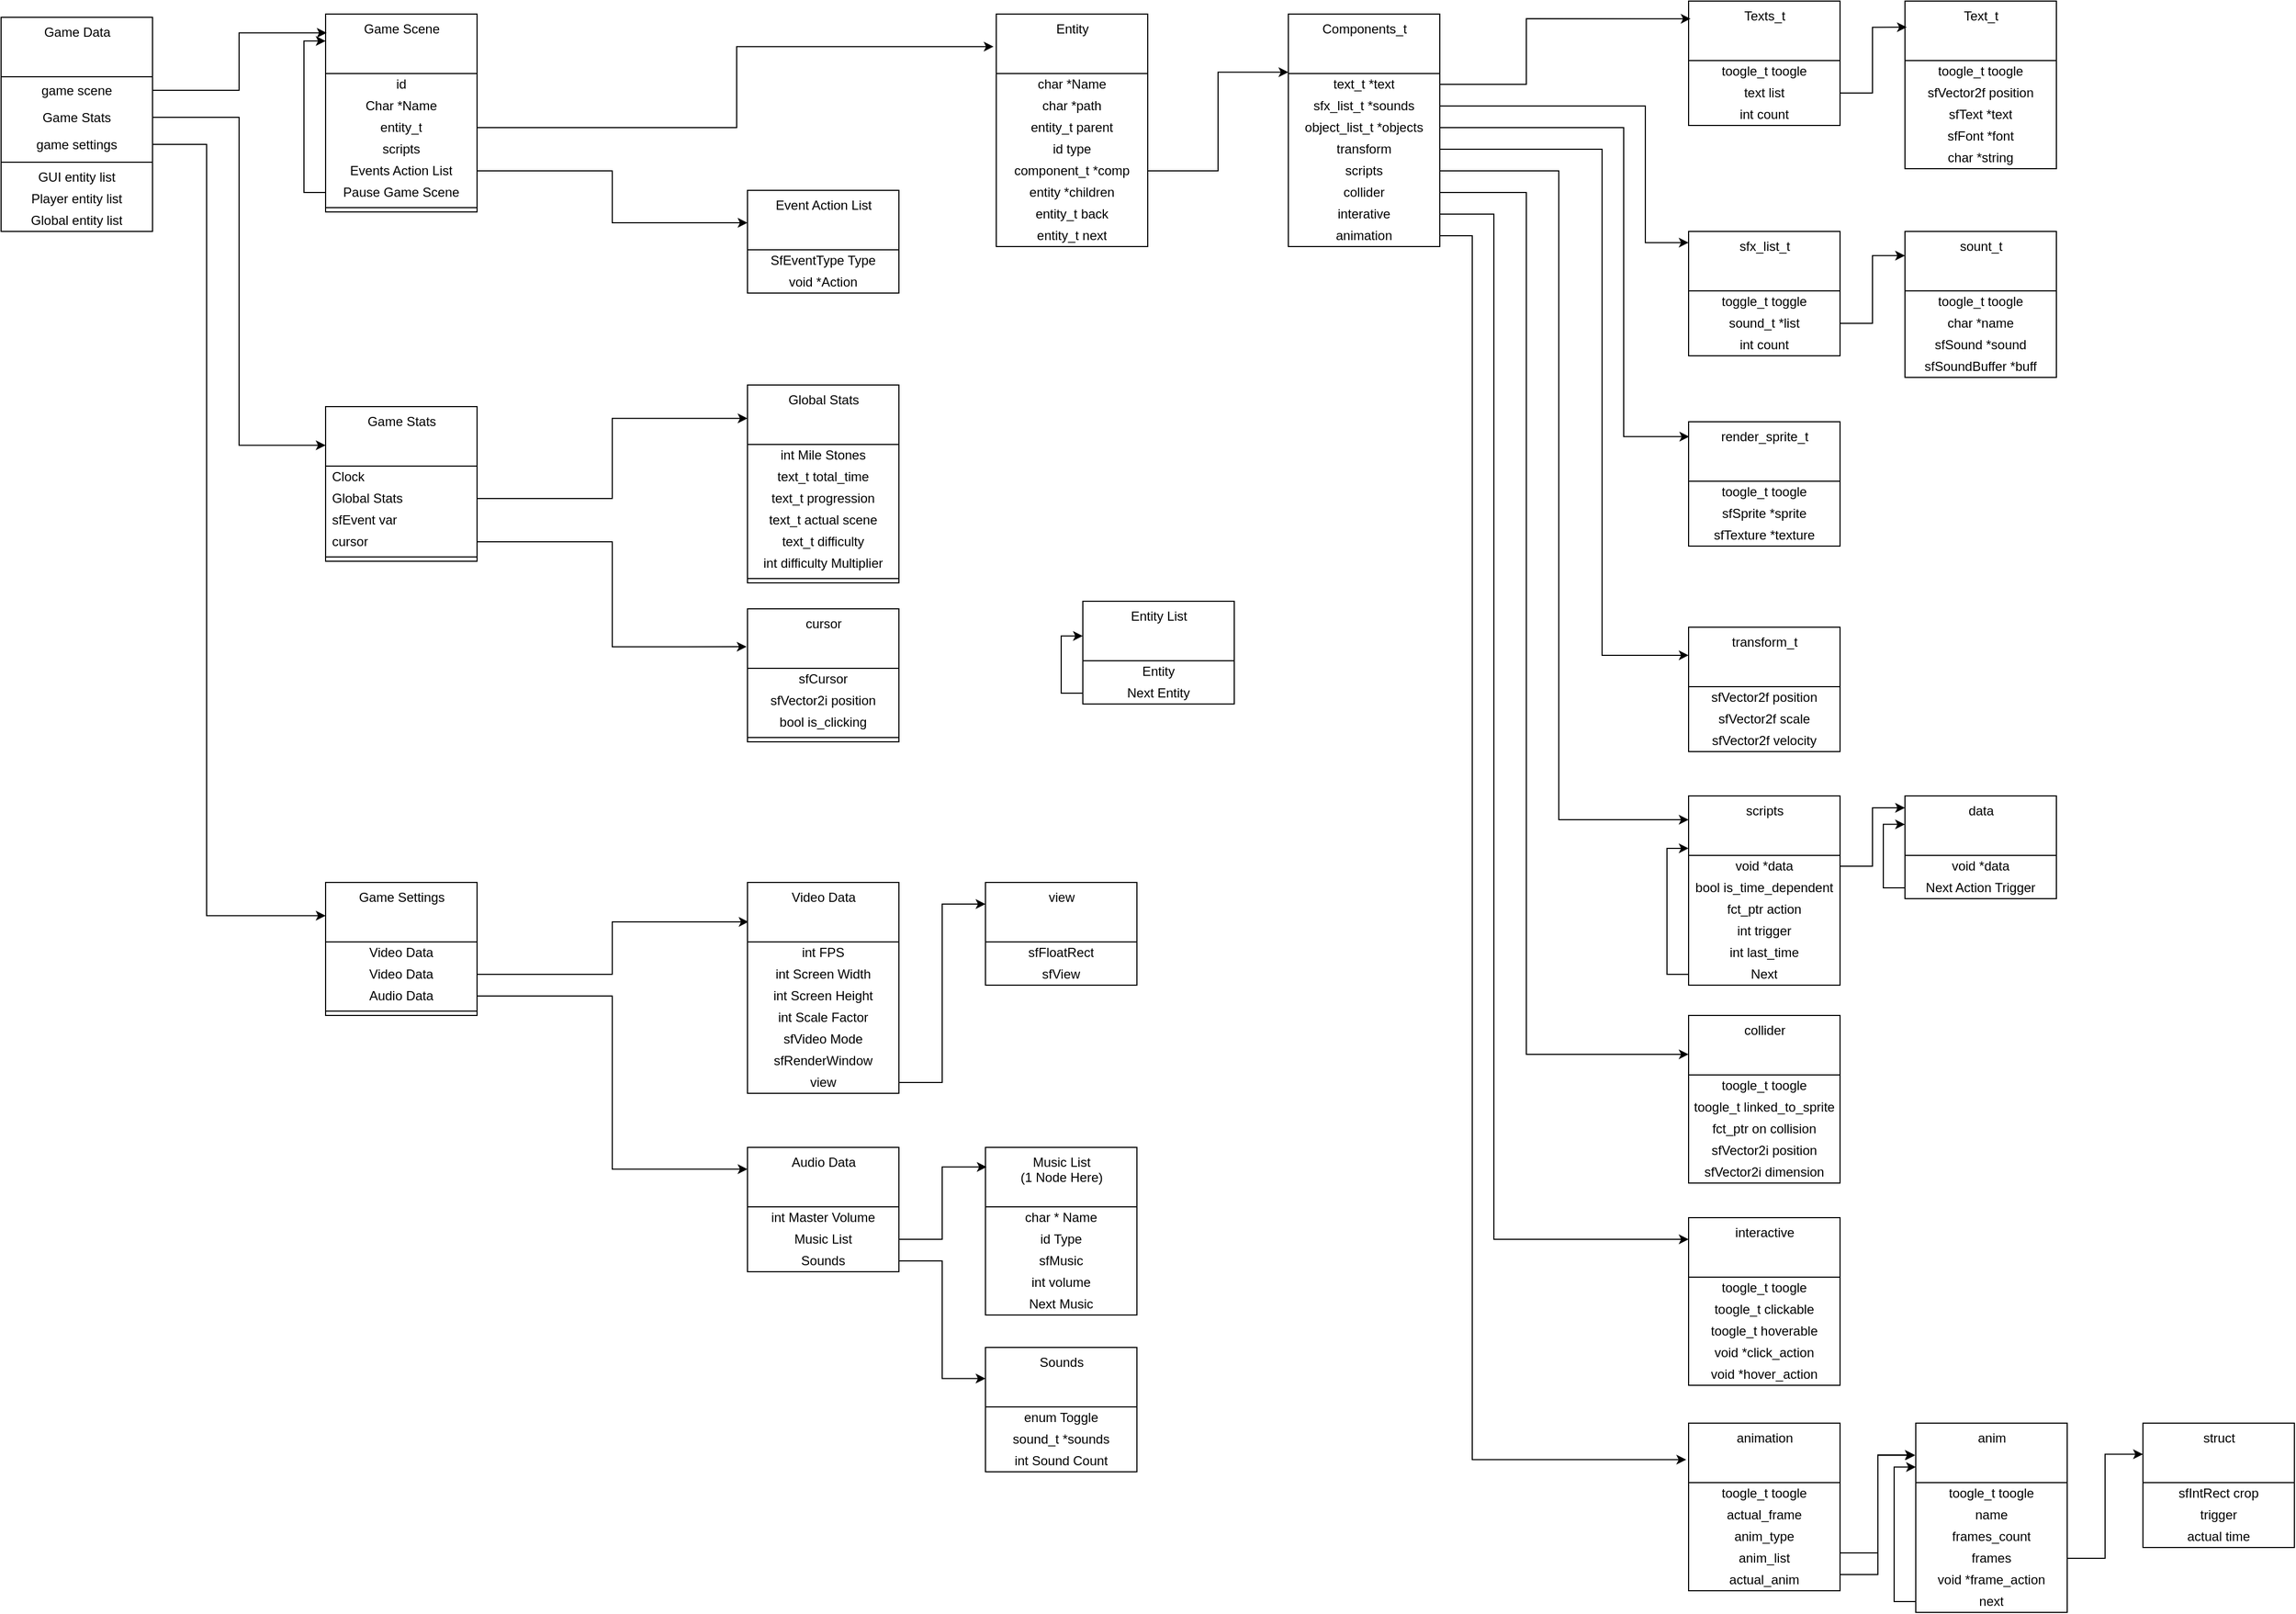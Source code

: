 <mxfile version="14.2.7" type="github" pages="5">
  <diagram id="288VJMtTFoMtPkR4BBRp" name="Data structure">
    <mxGraphModel dx="1185" dy="1848" grid="1" gridSize="10" guides="1" tooltips="1" connect="1" arrows="1" fold="1" page="1" pageScale="1" pageWidth="850" pageHeight="1100" math="0" shadow="0">
      <root>
        <mxCell id="0" />
        <mxCell id="1" parent="0" />
        <mxCell id="ENczCvl2RCd71qkHRR7Z-1" value="Game Data" style="swimlane;fontStyle=0;align=center;verticalAlign=top;childLayout=stackLayout;horizontal=1;startSize=55;horizontalStack=0;resizeParent=1;resizeParentMax=0;resizeLast=0;collapsible=0;marginBottom=0;html=1;" parent="1" vertex="1">
          <mxGeometry y="-1000" width="140" height="198" as="geometry" />
        </mxCell>
        <mxCell id="ENczCvl2RCd71qkHRR7Z-2" value="&lt;div&gt;game scene&lt;/div&gt;" style="text;html=1;strokeColor=none;fillColor=none;align=center;verticalAlign=middle;spacingLeft=4;spacingRight=4;overflow=hidden;rotatable=0;points=[[0,0.5],[1,0.5]];portConstraint=eastwest;" parent="ENczCvl2RCd71qkHRR7Z-1" vertex="1">
          <mxGeometry y="55" width="140" height="25" as="geometry" />
        </mxCell>
        <mxCell id="ENczCvl2RCd71qkHRR7Z-3" value="Game Stats" style="text;html=1;strokeColor=none;fillColor=none;align=center;verticalAlign=middle;spacingLeft=4;spacingRight=4;overflow=hidden;rotatable=0;points=[[0,0.5],[1,0.5]];portConstraint=eastwest;" parent="ENczCvl2RCd71qkHRR7Z-1" vertex="1">
          <mxGeometry y="80" width="140" height="25" as="geometry" />
        </mxCell>
        <mxCell id="ENczCvl2RCd71qkHRR7Z-4" value="game settings" style="text;html=1;strokeColor=none;fillColor=none;align=center;verticalAlign=middle;spacingLeft=4;spacingRight=4;overflow=hidden;rotatable=0;points=[[0,0.5],[1,0.5]];portConstraint=eastwest;" parent="ENczCvl2RCd71qkHRR7Z-1" vertex="1">
          <mxGeometry y="105" width="140" height="25" as="geometry" />
        </mxCell>
        <mxCell id="ENczCvl2RCd71qkHRR7Z-5" value="" style="line;strokeWidth=1;fillColor=none;align=left;verticalAlign=middle;spacingTop=-1;spacingLeft=3;spacingRight=3;rotatable=0;labelPosition=right;points=[];portConstraint=eastwest;" parent="ENczCvl2RCd71qkHRR7Z-1" vertex="1">
          <mxGeometry y="130" width="140" height="8" as="geometry" />
        </mxCell>
        <mxCell id="ENczCvl2RCd71qkHRR7Z-6" value="GUI entity list" style="text;html=1;strokeColor=none;fillColor=none;align=center;verticalAlign=middle;spacingLeft=4;spacingRight=4;overflow=hidden;rotatable=0;points=[[0,0.5],[1,0.5]];portConstraint=eastwest;" parent="ENczCvl2RCd71qkHRR7Z-1" vertex="1">
          <mxGeometry y="138" width="140" height="20" as="geometry" />
        </mxCell>
        <mxCell id="ENczCvl2RCd71qkHRR7Z-7" value="Player entity list" style="text;html=1;strokeColor=none;fillColor=none;align=center;verticalAlign=middle;spacingLeft=4;spacingRight=4;overflow=hidden;rotatable=0;points=[[0,0.5],[1,0.5]];portConstraint=eastwest;" parent="ENczCvl2RCd71qkHRR7Z-1" vertex="1">
          <mxGeometry y="158" width="140" height="20" as="geometry" />
        </mxCell>
        <mxCell id="ENczCvl2RCd71qkHRR7Z-8" value="Global entity list" style="text;html=1;strokeColor=none;fillColor=none;align=center;verticalAlign=middle;spacingLeft=4;spacingRight=4;overflow=hidden;rotatable=0;points=[[0,0.5],[1,0.5]];portConstraint=eastwest;" parent="ENczCvl2RCd71qkHRR7Z-1" vertex="1">
          <mxGeometry y="178" width="140" height="20" as="geometry" />
        </mxCell>
        <mxCell id="ENczCvl2RCd71qkHRR7Z-9" value="Game Stats" style="swimlane;fontStyle=0;align=center;verticalAlign=top;childLayout=stackLayout;horizontal=1;startSize=55;horizontalStack=0;resizeParent=1;resizeParentMax=0;resizeLast=0;collapsible=0;marginBottom=0;html=1;" parent="1" vertex="1">
          <mxGeometry x="300" y="-640" width="140" height="143" as="geometry" />
        </mxCell>
        <mxCell id="ENczCvl2RCd71qkHRR7Z-10" value="Clock" style="text;html=1;strokeColor=none;fillColor=none;align=left;verticalAlign=middle;spacingLeft=4;spacingRight=4;overflow=hidden;rotatable=0;points=[[0,0.5],[1,0.5]];portConstraint=eastwest;" parent="ENczCvl2RCd71qkHRR7Z-9" vertex="1">
          <mxGeometry y="55" width="140" height="20" as="geometry" />
        </mxCell>
        <mxCell id="ENczCvl2RCd71qkHRR7Z-11" value="Global Stats" style="text;html=1;strokeColor=none;fillColor=none;align=left;verticalAlign=middle;spacingLeft=4;spacingRight=4;overflow=hidden;rotatable=0;points=[[0,0.5],[1,0.5]];portConstraint=eastwest;" parent="ENczCvl2RCd71qkHRR7Z-9" vertex="1">
          <mxGeometry y="75" width="140" height="20" as="geometry" />
        </mxCell>
        <mxCell id="ENczCvl2RCd71qkHRR7Z-12" value="sfEvent var" style="text;html=1;strokeColor=none;fillColor=none;align=left;verticalAlign=middle;spacingLeft=4;spacingRight=4;overflow=hidden;rotatable=0;points=[[0,0.5],[1,0.5]];portConstraint=eastwest;" parent="ENczCvl2RCd71qkHRR7Z-9" vertex="1">
          <mxGeometry y="95" width="140" height="20" as="geometry" />
        </mxCell>
        <mxCell id="6xFeGSdGHfi5s4vFCLi4-55" value="cursor" style="text;html=1;strokeColor=none;fillColor=none;align=left;verticalAlign=middle;spacingLeft=4;spacingRight=4;overflow=hidden;rotatable=0;points=[[0,0.5],[1,0.5]];portConstraint=eastwest;" vertex="1" parent="ENczCvl2RCd71qkHRR7Z-9">
          <mxGeometry y="115" width="140" height="20" as="geometry" />
        </mxCell>
        <mxCell id="ENczCvl2RCd71qkHRR7Z-13" value="" style="line;strokeWidth=1;fillColor=none;align=left;verticalAlign=middle;spacingTop=-1;spacingLeft=3;spacingRight=3;rotatable=0;labelPosition=right;points=[];portConstraint=eastwest;" parent="ENczCvl2RCd71qkHRR7Z-9" vertex="1">
          <mxGeometry y="135" width="140" height="8" as="geometry" />
        </mxCell>
        <mxCell id="ENczCvl2RCd71qkHRR7Z-14" style="edgeStyle=orthogonalEdgeStyle;rounded=0;orthogonalLoop=1;jettySize=auto;html=1;exitX=1;exitY=0.5;exitDx=0;exitDy=0;entryX=0;entryY=0.169;entryDx=0;entryDy=0;entryPerimeter=0;" parent="1" source="ENczCvl2RCd71qkHRR7Z-11" target="ENczCvl2RCd71qkHRR7Z-15" edge="1">
          <mxGeometry relative="1" as="geometry">
            <mxPoint x="220" y="-70" as="targetPoint" />
          </mxGeometry>
        </mxCell>
        <mxCell id="ENczCvl2RCd71qkHRR7Z-15" value="&lt;div&gt;Global Stats&lt;br&gt;&lt;/div&gt;" style="swimlane;fontStyle=0;align=center;verticalAlign=top;childLayout=stackLayout;horizontal=1;startSize=55;horizontalStack=0;resizeParent=1;resizeParentMax=0;resizeLast=0;collapsible=0;marginBottom=0;html=1;" parent="1" vertex="1">
          <mxGeometry x="690" y="-660" width="140" height="183" as="geometry" />
        </mxCell>
        <mxCell id="ENczCvl2RCd71qkHRR7Z-16" value="int Mile Stones" style="text;html=1;strokeColor=none;fillColor=none;align=center;verticalAlign=middle;spacingLeft=4;spacingRight=4;overflow=hidden;rotatable=0;points=[[0,0.5],[1,0.5]];portConstraint=eastwest;" parent="ENczCvl2RCd71qkHRR7Z-15" vertex="1">
          <mxGeometry y="55" width="140" height="20" as="geometry" />
        </mxCell>
        <mxCell id="ENczCvl2RCd71qkHRR7Z-17" value="text_t total_time" style="text;html=1;strokeColor=none;fillColor=none;align=center;verticalAlign=middle;spacingLeft=4;spacingRight=4;overflow=hidden;rotatable=0;points=[[0,0.5],[1,0.5]];portConstraint=eastwest;" parent="ENczCvl2RCd71qkHRR7Z-15" vertex="1">
          <mxGeometry y="75" width="140" height="20" as="geometry" />
        </mxCell>
        <mxCell id="ENczCvl2RCd71qkHRR7Z-18" value="text_t progression" style="text;html=1;strokeColor=none;fillColor=none;align=center;verticalAlign=middle;spacingLeft=4;spacingRight=4;overflow=hidden;rotatable=0;points=[[0,0.5],[1,0.5]];portConstraint=eastwest;" parent="ENczCvl2RCd71qkHRR7Z-15" vertex="1">
          <mxGeometry y="95" width="140" height="20" as="geometry" />
        </mxCell>
        <mxCell id="ENczCvl2RCd71qkHRR7Z-19" value="text_t actual scene" style="text;html=1;strokeColor=none;fillColor=none;align=center;verticalAlign=middle;spacingLeft=4;spacingRight=4;overflow=hidden;rotatable=0;points=[[0,0.5],[1,0.5]];portConstraint=eastwest;" parent="ENczCvl2RCd71qkHRR7Z-15" vertex="1">
          <mxGeometry y="115" width="140" height="20" as="geometry" />
        </mxCell>
        <mxCell id="ENczCvl2RCd71qkHRR7Z-20" value="text_t difficulty" style="text;html=1;strokeColor=none;fillColor=none;align=center;verticalAlign=middle;spacingLeft=4;spacingRight=4;overflow=hidden;rotatable=0;points=[[0,0.5],[1,0.5]];portConstraint=eastwest;" parent="ENczCvl2RCd71qkHRR7Z-15" vertex="1">
          <mxGeometry y="135" width="140" height="20" as="geometry" />
        </mxCell>
        <mxCell id="ENczCvl2RCd71qkHRR7Z-21" value="int difficulty Multiplier" style="text;html=1;strokeColor=none;fillColor=none;align=center;verticalAlign=middle;spacingLeft=4;spacingRight=4;overflow=hidden;rotatable=0;points=[[0,0.5],[1,0.5]];portConstraint=eastwest;" parent="ENczCvl2RCd71qkHRR7Z-15" vertex="1">
          <mxGeometry y="155" width="140" height="20" as="geometry" />
        </mxCell>
        <mxCell id="ENczCvl2RCd71qkHRR7Z-22" value="" style="line;strokeWidth=1;fillColor=none;align=left;verticalAlign=middle;spacingTop=-1;spacingLeft=3;spacingRight=3;rotatable=0;labelPosition=right;points=[];portConstraint=eastwest;" parent="ENczCvl2RCd71qkHRR7Z-15" vertex="1">
          <mxGeometry y="175" width="140" height="8" as="geometry" />
        </mxCell>
        <mxCell id="ENczCvl2RCd71qkHRR7Z-23" value="Game Settings" style="swimlane;fontStyle=0;align=center;verticalAlign=top;childLayout=stackLayout;horizontal=1;startSize=55;horizontalStack=0;resizeParent=1;resizeParentMax=0;resizeLast=0;collapsible=0;marginBottom=0;html=1;" parent="1" vertex="1">
          <mxGeometry x="300" y="-200" width="140" height="123" as="geometry" />
        </mxCell>
        <mxCell id="6xFeGSdGHfi5s4vFCLi4-54" value="Video Data" style="text;html=1;strokeColor=none;fillColor=none;align=center;verticalAlign=middle;spacingLeft=4;spacingRight=4;overflow=hidden;rotatable=0;points=[[0,0.5],[1,0.5]];portConstraint=eastwest;" vertex="1" parent="ENczCvl2RCd71qkHRR7Z-23">
          <mxGeometry y="55" width="140" height="20" as="geometry" />
        </mxCell>
        <mxCell id="ENczCvl2RCd71qkHRR7Z-24" value="Video Data" style="text;html=1;strokeColor=none;fillColor=none;align=center;verticalAlign=middle;spacingLeft=4;spacingRight=4;overflow=hidden;rotatable=0;points=[[0,0.5],[1,0.5]];portConstraint=eastwest;" parent="ENczCvl2RCd71qkHRR7Z-23" vertex="1">
          <mxGeometry y="75" width="140" height="20" as="geometry" />
        </mxCell>
        <mxCell id="ENczCvl2RCd71qkHRR7Z-25" value="Audio Data" style="text;html=1;strokeColor=none;fillColor=none;align=center;verticalAlign=middle;spacingLeft=4;spacingRight=4;overflow=hidden;rotatable=0;points=[[0,0.5],[1,0.5]];portConstraint=eastwest;" parent="ENczCvl2RCd71qkHRR7Z-23" vertex="1">
          <mxGeometry y="95" width="140" height="20" as="geometry" />
        </mxCell>
        <mxCell id="ENczCvl2RCd71qkHRR7Z-26" value="" style="line;strokeWidth=1;fillColor=none;align=left;verticalAlign=middle;spacingTop=-1;spacingLeft=3;spacingRight=3;rotatable=0;labelPosition=right;points=[];portConstraint=eastwest;" parent="ENczCvl2RCd71qkHRR7Z-23" vertex="1">
          <mxGeometry y="115" width="140" height="8" as="geometry" />
        </mxCell>
        <mxCell id="ENczCvl2RCd71qkHRR7Z-27" style="edgeStyle=orthogonalEdgeStyle;rounded=0;orthogonalLoop=1;jettySize=auto;html=1;exitX=1;exitY=0.5;exitDx=0;exitDy=0;entryX=0;entryY=0.25;entryDx=0;entryDy=0;" parent="1" source="ENczCvl2RCd71qkHRR7Z-4" target="ENczCvl2RCd71qkHRR7Z-23" edge="1">
          <mxGeometry relative="1" as="geometry">
            <Array as="points">
              <mxPoint x="190" y="-882" />
              <mxPoint x="190" y="-169" />
            </Array>
          </mxGeometry>
        </mxCell>
        <mxCell id="ENczCvl2RCd71qkHRR7Z-28" value="Game Scene" style="swimlane;fontStyle=0;align=center;verticalAlign=top;childLayout=stackLayout;horizontal=1;startSize=55;horizontalStack=0;resizeParent=1;resizeParentMax=0;resizeLast=0;collapsible=0;marginBottom=0;html=1;" parent="1" vertex="1">
          <mxGeometry x="300" y="-1003" width="140" height="183" as="geometry" />
        </mxCell>
        <mxCell id="ENczCvl2RCd71qkHRR7Z-29" value="id" style="text;html=1;strokeColor=none;fillColor=none;align=center;verticalAlign=middle;spacingLeft=4;spacingRight=4;overflow=hidden;rotatable=0;points=[[0,0.5],[1,0.5]];portConstraint=eastwest;" parent="ENczCvl2RCd71qkHRR7Z-28" vertex="1">
          <mxGeometry y="55" width="140" height="20" as="geometry" />
        </mxCell>
        <mxCell id="ENczCvl2RCd71qkHRR7Z-30" value="Char *Name" style="text;html=1;strokeColor=none;fillColor=none;align=center;verticalAlign=middle;spacingLeft=4;spacingRight=4;overflow=hidden;rotatable=0;points=[[0,0.5],[1,0.5]];portConstraint=eastwest;" parent="ENczCvl2RCd71qkHRR7Z-28" vertex="1">
          <mxGeometry y="75" width="140" height="20" as="geometry" />
        </mxCell>
        <mxCell id="ENczCvl2RCd71qkHRR7Z-31" value="entity_t" style="text;html=1;strokeColor=none;fillColor=none;align=center;verticalAlign=middle;spacingLeft=4;spacingRight=4;overflow=hidden;rotatable=0;points=[[0,0.5],[1,0.5]];portConstraint=eastwest;" parent="ENczCvl2RCd71qkHRR7Z-28" vertex="1">
          <mxGeometry y="95" width="140" height="20" as="geometry" />
        </mxCell>
        <mxCell id="6xFeGSdGHfi5s4vFCLi4-65" value="scripts" style="text;html=1;strokeColor=none;fillColor=none;align=center;verticalAlign=middle;spacingLeft=4;spacingRight=4;overflow=hidden;rotatable=0;points=[[0,0.5],[1,0.5]];portConstraint=eastwest;" vertex="1" parent="ENczCvl2RCd71qkHRR7Z-28">
          <mxGeometry y="115" width="140" height="20" as="geometry" />
        </mxCell>
        <mxCell id="ENczCvl2RCd71qkHRR7Z-36" value="Events Action List" style="text;html=1;strokeColor=none;fillColor=none;align=center;verticalAlign=middle;spacingLeft=4;spacingRight=4;overflow=hidden;rotatable=0;points=[[0,0.5],[1,0.5]];portConstraint=eastwest;" parent="ENczCvl2RCd71qkHRR7Z-28" vertex="1">
          <mxGeometry y="135" width="140" height="20" as="geometry" />
        </mxCell>
        <mxCell id="ENczCvl2RCd71qkHRR7Z-37" value="Pause Game Scene" style="text;html=1;strokeColor=none;fillColor=none;align=center;verticalAlign=middle;spacingLeft=4;spacingRight=4;overflow=hidden;rotatable=0;points=[[0,0.5],[1,0.5]];portConstraint=eastwest;" parent="ENczCvl2RCd71qkHRR7Z-28" vertex="1">
          <mxGeometry y="155" width="140" height="20" as="geometry" />
        </mxCell>
        <mxCell id="ENczCvl2RCd71qkHRR7Z-38" value="" style="line;strokeWidth=1;fillColor=none;align=left;verticalAlign=middle;spacingTop=-1;spacingLeft=3;spacingRight=3;rotatable=0;labelPosition=right;points=[];portConstraint=eastwest;" parent="ENczCvl2RCd71qkHRR7Z-28" vertex="1">
          <mxGeometry y="175" width="140" height="8" as="geometry" />
        </mxCell>
        <mxCell id="ENczCvl2RCd71qkHRR7Z-39" style="edgeStyle=orthogonalEdgeStyle;rounded=0;orthogonalLoop=1;jettySize=auto;html=1;entryX=0;entryY=0.136;entryDx=0;entryDy=0;entryPerimeter=0;" parent="ENczCvl2RCd71qkHRR7Z-28" source="ENczCvl2RCd71qkHRR7Z-37" target="ENczCvl2RCd71qkHRR7Z-28" edge="1">
          <mxGeometry relative="1" as="geometry">
            <mxPoint x="-40" y="225" as="targetPoint" />
          </mxGeometry>
        </mxCell>
        <mxCell id="ENczCvl2RCd71qkHRR7Z-40" style="edgeStyle=orthogonalEdgeStyle;rounded=0;orthogonalLoop=1;jettySize=auto;html=1;entryX=0;entryY=0.25;entryDx=0;entryDy=0;" parent="1" source="ENczCvl2RCd71qkHRR7Z-3" target="ENczCvl2RCd71qkHRR7Z-9" edge="1">
          <mxGeometry relative="1" as="geometry">
            <mxPoint x="-10" y="-900" as="sourcePoint" />
          </mxGeometry>
        </mxCell>
        <mxCell id="ENczCvl2RCd71qkHRR7Z-41" style="edgeStyle=orthogonalEdgeStyle;rounded=0;orthogonalLoop=1;jettySize=auto;html=1;exitX=1;exitY=0.5;exitDx=0;exitDy=0;entryX=0.007;entryY=0.095;entryDx=0;entryDy=0;entryPerimeter=0;" parent="1" source="ENczCvl2RCd71qkHRR7Z-2" target="ENczCvl2RCd71qkHRR7Z-28" edge="1">
          <mxGeometry relative="1" as="geometry" />
        </mxCell>
        <mxCell id="ENczCvl2RCd71qkHRR7Z-48" value="Audio Data" style="swimlane;fontStyle=0;align=center;verticalAlign=top;childLayout=stackLayout;horizontal=1;startSize=55;horizontalStack=0;resizeParent=1;resizeParentMax=0;resizeLast=0;collapsible=0;marginBottom=0;html=1;" parent="1" vertex="1">
          <mxGeometry x="690" y="45" width="140" height="115" as="geometry" />
        </mxCell>
        <mxCell id="ENczCvl2RCd71qkHRR7Z-49" value="int Master Volume" style="text;html=1;strokeColor=none;fillColor=none;align=center;verticalAlign=middle;spacingLeft=4;spacingRight=4;overflow=hidden;rotatable=0;points=[[0,0.5],[1,0.5]];portConstraint=eastwest;" parent="ENczCvl2RCd71qkHRR7Z-48" vertex="1">
          <mxGeometry y="55" width="140" height="20" as="geometry" />
        </mxCell>
        <mxCell id="ENczCvl2RCd71qkHRR7Z-50" value="Music List" style="text;html=1;strokeColor=none;fillColor=none;align=center;verticalAlign=middle;spacingLeft=4;spacingRight=4;overflow=hidden;rotatable=0;points=[[0,0.5],[1,0.5]];portConstraint=eastwest;" parent="ENczCvl2RCd71qkHRR7Z-48" vertex="1">
          <mxGeometry y="75" width="140" height="20" as="geometry" />
        </mxCell>
        <mxCell id="ENczCvl2RCd71qkHRR7Z-51" value="Sounds" style="text;html=1;strokeColor=none;fillColor=none;align=center;verticalAlign=middle;spacingLeft=4;spacingRight=4;overflow=hidden;rotatable=0;points=[[0,0.5],[1,0.5]];portConstraint=eastwest;" parent="ENczCvl2RCd71qkHRR7Z-48" vertex="1">
          <mxGeometry y="95" width="140" height="20" as="geometry" />
        </mxCell>
        <mxCell id="ENczCvl2RCd71qkHRR7Z-52" style="edgeStyle=orthogonalEdgeStyle;rounded=0;orthogonalLoop=1;jettySize=auto;html=1;exitX=1;exitY=0.5;exitDx=0;exitDy=0;entryX=0.007;entryY=0.187;entryDx=0;entryDy=0;entryPerimeter=0;" parent="1" source="ENczCvl2RCd71qkHRR7Z-24" target="ENczCvl2RCd71qkHRR7Z-42" edge="1">
          <mxGeometry relative="1" as="geometry" />
        </mxCell>
        <mxCell id="ENczCvl2RCd71qkHRR7Z-53" style="edgeStyle=orthogonalEdgeStyle;rounded=0;orthogonalLoop=1;jettySize=auto;html=1;exitX=1;exitY=0.5;exitDx=0;exitDy=0;entryX=0;entryY=0.175;entryDx=0;entryDy=0;entryPerimeter=0;" parent="1" source="ENczCvl2RCd71qkHRR7Z-25" target="ENczCvl2RCd71qkHRR7Z-48" edge="1">
          <mxGeometry relative="1" as="geometry" />
        </mxCell>
        <mxCell id="ENczCvl2RCd71qkHRR7Z-54" value="&lt;div&gt;Music List&lt;/div&gt;&lt;div&gt;(1 Node Here)&lt;br&gt;&lt;/div&gt;" style="swimlane;fontStyle=0;align=center;verticalAlign=top;childLayout=stackLayout;horizontal=1;startSize=55;horizontalStack=0;resizeParent=1;resizeParentMax=0;resizeLast=0;collapsible=0;marginBottom=0;html=1;" parent="1" vertex="1">
          <mxGeometry x="910" y="45" width="140" height="155" as="geometry" />
        </mxCell>
        <mxCell id="ENczCvl2RCd71qkHRR7Z-55" value="char * Name" style="text;html=1;strokeColor=none;fillColor=none;align=center;verticalAlign=middle;spacingLeft=4;spacingRight=4;overflow=hidden;rotatable=0;points=[[0,0.5],[1,0.5]];portConstraint=eastwest;" parent="ENczCvl2RCd71qkHRR7Z-54" vertex="1">
          <mxGeometry y="55" width="140" height="20" as="geometry" />
        </mxCell>
        <mxCell id="ENczCvl2RCd71qkHRR7Z-56" value="id Type" style="text;html=1;strokeColor=none;fillColor=none;align=center;verticalAlign=middle;spacingLeft=4;spacingRight=4;overflow=hidden;rotatable=0;points=[[0,0.5],[1,0.5]];portConstraint=eastwest;" parent="ENczCvl2RCd71qkHRR7Z-54" vertex="1">
          <mxGeometry y="75" width="140" height="20" as="geometry" />
        </mxCell>
        <mxCell id="ENczCvl2RCd71qkHRR7Z-57" value="sfMusic" style="text;html=1;strokeColor=none;fillColor=none;align=center;verticalAlign=middle;spacingLeft=4;spacingRight=4;overflow=hidden;rotatable=0;points=[[0,0.5],[1,0.5]];portConstraint=eastwest;" parent="ENczCvl2RCd71qkHRR7Z-54" vertex="1">
          <mxGeometry y="95" width="140" height="20" as="geometry" />
        </mxCell>
        <mxCell id="ENczCvl2RCd71qkHRR7Z-58" value="int volume" style="text;html=1;strokeColor=none;fillColor=none;align=center;verticalAlign=middle;spacingLeft=4;spacingRight=4;overflow=hidden;rotatable=0;points=[[0,0.5],[1,0.5]];portConstraint=eastwest;" parent="ENczCvl2RCd71qkHRR7Z-54" vertex="1">
          <mxGeometry y="115" width="140" height="20" as="geometry" />
        </mxCell>
        <mxCell id="ENczCvl2RCd71qkHRR7Z-59" value="Next Music" style="text;html=1;strokeColor=none;fillColor=none;align=center;verticalAlign=middle;spacingLeft=4;spacingRight=4;overflow=hidden;rotatable=0;points=[[0,0.5],[1,0.5]];portConstraint=eastwest;" parent="ENczCvl2RCd71qkHRR7Z-54" vertex="1">
          <mxGeometry y="135" width="140" height="20" as="geometry" />
        </mxCell>
        <mxCell id="ENczCvl2RCd71qkHRR7Z-61" style="edgeStyle=orthogonalEdgeStyle;rounded=0;orthogonalLoop=1;jettySize=auto;html=1;exitX=1;exitY=0.5;exitDx=0;exitDy=0;entryX=0.008;entryY=0.117;entryDx=0;entryDy=0;entryPerimeter=0;" parent="1" source="ENczCvl2RCd71qkHRR7Z-50" target="ENczCvl2RCd71qkHRR7Z-54" edge="1">
          <mxGeometry relative="1" as="geometry" />
        </mxCell>
        <mxCell id="ENczCvl2RCd71qkHRR7Z-62" value="Sounds" style="swimlane;fontStyle=0;align=center;verticalAlign=top;childLayout=stackLayout;horizontal=1;startSize=55;horizontalStack=0;resizeParent=1;resizeParentMax=0;resizeLast=0;collapsible=0;marginBottom=0;html=1;" parent="1" vertex="1">
          <mxGeometry x="910" y="230" width="140" height="115" as="geometry" />
        </mxCell>
        <mxCell id="ENczCvl2RCd71qkHRR7Z-63" value="enum Toggle" style="text;html=1;strokeColor=none;fillColor=none;align=center;verticalAlign=middle;spacingLeft=4;spacingRight=4;overflow=hidden;rotatable=0;points=[[0,0.5],[1,0.5]];portConstraint=eastwest;" parent="ENczCvl2RCd71qkHRR7Z-62" vertex="1">
          <mxGeometry y="55" width="140" height="20" as="geometry" />
        </mxCell>
        <mxCell id="ENczCvl2RCd71qkHRR7Z-64" value="sound_t *sounds" style="text;html=1;strokeColor=none;fillColor=none;align=center;verticalAlign=middle;spacingLeft=4;spacingRight=4;overflow=hidden;rotatable=0;points=[[0,0.5],[1,0.5]];portConstraint=eastwest;" parent="ENczCvl2RCd71qkHRR7Z-62" vertex="1">
          <mxGeometry y="75" width="140" height="20" as="geometry" />
        </mxCell>
        <mxCell id="ENczCvl2RCd71qkHRR7Z-65" value="int Sound Count" style="text;html=1;strokeColor=none;fillColor=none;align=center;verticalAlign=middle;spacingLeft=4;spacingRight=4;overflow=hidden;rotatable=0;points=[[0,0.5],[1,0.5]];portConstraint=eastwest;" parent="ENczCvl2RCd71qkHRR7Z-62" vertex="1">
          <mxGeometry y="95" width="140" height="20" as="geometry" />
        </mxCell>
        <mxCell id="ENczCvl2RCd71qkHRR7Z-66" style="edgeStyle=orthogonalEdgeStyle;rounded=0;orthogonalLoop=1;jettySize=auto;html=1;exitX=1;exitY=0.5;exitDx=0;exitDy=0;entryX=0;entryY=0.25;entryDx=0;entryDy=0;" parent="1" source="ENczCvl2RCd71qkHRR7Z-51" target="ENczCvl2RCd71qkHRR7Z-62" edge="1">
          <mxGeometry relative="1" as="geometry" />
        </mxCell>
        <mxCell id="ENczCvl2RCd71qkHRR7Z-67" value="scripts" style="swimlane;fontStyle=0;align=center;verticalAlign=top;childLayout=stackLayout;horizontal=1;startSize=55;horizontalStack=0;resizeParent=1;resizeParentMax=0;resizeLast=0;collapsible=0;marginBottom=0;html=1;" parent="1" vertex="1">
          <mxGeometry x="1560" y="-280" width="140" height="175" as="geometry" />
        </mxCell>
        <mxCell id="ENczCvl2RCd71qkHRR7Z-69" value="void *data" style="text;html=1;strokeColor=none;fillColor=none;align=center;verticalAlign=middle;spacingLeft=4;spacingRight=4;overflow=hidden;rotatable=0;points=[[0,0.5],[1,0.5]];portConstraint=eastwest;" parent="ENczCvl2RCd71qkHRR7Z-67" vertex="1">
          <mxGeometry y="55" width="140" height="20" as="geometry" />
        </mxCell>
        <mxCell id="6xFeGSdGHfi5s4vFCLi4-53" value="bool is_time_dependent" style="text;html=1;strokeColor=none;fillColor=none;align=center;verticalAlign=middle;spacingLeft=4;spacingRight=4;overflow=hidden;rotatable=0;points=[[0,0.5],[1,0.5]];portConstraint=eastwest;" vertex="1" parent="ENczCvl2RCd71qkHRR7Z-67">
          <mxGeometry y="75" width="140" height="20" as="geometry" />
        </mxCell>
        <mxCell id="ENczCvl2RCd71qkHRR7Z-70" value="fct_ptr action" style="text;html=1;strokeColor=none;fillColor=none;align=center;verticalAlign=middle;spacingLeft=4;spacingRight=4;overflow=hidden;rotatable=0;points=[[0,0.5],[1,0.5]];portConstraint=eastwest;" parent="ENczCvl2RCd71qkHRR7Z-67" vertex="1">
          <mxGeometry y="95" width="140" height="20" as="geometry" />
        </mxCell>
        <mxCell id="6xFeGSdGHfi5s4vFCLi4-51" value="&lt;div&gt;int trigger&lt;/div&gt;" style="text;html=1;strokeColor=none;fillColor=none;align=center;verticalAlign=middle;spacingLeft=4;spacingRight=4;overflow=hidden;rotatable=0;points=[[0,0.5],[1,0.5]];portConstraint=eastwest;" vertex="1" parent="ENczCvl2RCd71qkHRR7Z-67">
          <mxGeometry y="115" width="140" height="20" as="geometry" />
        </mxCell>
        <mxCell id="ENczCvl2RCd71qkHRR7Z-72" style="edgeStyle=orthogonalEdgeStyle;rounded=0;orthogonalLoop=1;jettySize=auto;html=1;exitX=0;exitY=0.5;exitDx=0;exitDy=0;entryX=0;entryY=0.277;entryDx=0;entryDy=0;entryPerimeter=0;" parent="ENczCvl2RCd71qkHRR7Z-67" source="ENczCvl2RCd71qkHRR7Z-73" target="ENczCvl2RCd71qkHRR7Z-67" edge="1">
          <mxGeometry relative="1" as="geometry" />
        </mxCell>
        <mxCell id="6xFeGSdGHfi5s4vFCLi4-52" value="int last_time" style="text;html=1;strokeColor=none;fillColor=none;align=center;verticalAlign=middle;spacingLeft=4;spacingRight=4;overflow=hidden;rotatable=0;points=[[0,0.5],[1,0.5]];portConstraint=eastwest;" vertex="1" parent="ENczCvl2RCd71qkHRR7Z-67">
          <mxGeometry y="135" width="140" height="20" as="geometry" />
        </mxCell>
        <mxCell id="ENczCvl2RCd71qkHRR7Z-73" value="Next" style="text;html=1;strokeColor=none;fillColor=none;align=center;verticalAlign=middle;spacingLeft=4;spacingRight=4;overflow=hidden;rotatable=0;points=[[0,0.5],[1,0.5]];portConstraint=eastwest;" parent="ENczCvl2RCd71qkHRR7Z-67" vertex="1">
          <mxGeometry y="155" width="140" height="20" as="geometry" />
        </mxCell>
        <mxCell id="ENczCvl2RCd71qkHRR7Z-74" value="Entity List" style="swimlane;fontStyle=0;align=center;verticalAlign=top;childLayout=stackLayout;horizontal=1;startSize=55;horizontalStack=0;resizeParent=1;resizeParentMax=0;resizeLast=0;collapsible=0;marginBottom=0;html=1;" parent="1" vertex="1">
          <mxGeometry x="1000" y="-460" width="140" height="95" as="geometry" />
        </mxCell>
        <mxCell id="ENczCvl2RCd71qkHRR7Z-75" value="Entity" style="text;html=1;strokeColor=none;fillColor=none;align=center;verticalAlign=middle;spacingLeft=4;spacingRight=4;overflow=hidden;rotatable=0;points=[[0,0.5],[1,0.5]];portConstraint=eastwest;" parent="ENczCvl2RCd71qkHRR7Z-74" vertex="1">
          <mxGeometry y="55" width="140" height="20" as="geometry" />
        </mxCell>
        <mxCell id="ENczCvl2RCd71qkHRR7Z-76" style="edgeStyle=orthogonalEdgeStyle;rounded=0;orthogonalLoop=1;jettySize=auto;html=1;exitX=0;exitY=0.5;exitDx=0;exitDy=0;entryX=0;entryY=0.338;entryDx=0;entryDy=0;entryPerimeter=0;" parent="ENczCvl2RCd71qkHRR7Z-74" source="ENczCvl2RCd71qkHRR7Z-77" target="ENczCvl2RCd71qkHRR7Z-74" edge="1">
          <mxGeometry relative="1" as="geometry" />
        </mxCell>
        <mxCell id="ENczCvl2RCd71qkHRR7Z-77" value="Next Entity" style="text;html=1;strokeColor=none;fillColor=none;align=center;verticalAlign=middle;spacingLeft=4;spacingRight=4;overflow=hidden;rotatable=0;points=[[0,0.5],[1,0.5]];portConstraint=eastwest;" parent="ENczCvl2RCd71qkHRR7Z-74" vertex="1">
          <mxGeometry y="75" width="140" height="20" as="geometry" />
        </mxCell>
        <mxCell id="ENczCvl2RCd71qkHRR7Z-79" value="Event Action List" style="swimlane;fontStyle=0;align=center;verticalAlign=top;childLayout=stackLayout;horizontal=1;startSize=55;horizontalStack=0;resizeParent=1;resizeParentMax=0;resizeLast=0;collapsible=0;marginBottom=0;html=1;" parent="1" vertex="1">
          <mxGeometry x="690" y="-840" width="140" height="95" as="geometry" />
        </mxCell>
        <mxCell id="ENczCvl2RCd71qkHRR7Z-80" value="SfEventType Type" style="text;html=1;strokeColor=none;fillColor=none;align=center;verticalAlign=middle;spacingLeft=4;spacingRight=4;overflow=hidden;rotatable=0;points=[[0,0.5],[1,0.5]];portConstraint=eastwest;" parent="ENczCvl2RCd71qkHRR7Z-79" vertex="1">
          <mxGeometry y="55" width="140" height="20" as="geometry" />
        </mxCell>
        <mxCell id="ENczCvl2RCd71qkHRR7Z-81" value="void *Action" style="text;html=1;strokeColor=none;fillColor=none;align=center;verticalAlign=middle;spacingLeft=4;spacingRight=4;overflow=hidden;rotatable=0;points=[[0,0.5],[1,0.5]];portConstraint=eastwest;" parent="ENczCvl2RCd71qkHRR7Z-79" vertex="1">
          <mxGeometry y="75" width="140" height="20" as="geometry" />
        </mxCell>
        <mxCell id="ENczCvl2RCd71qkHRR7Z-85" value="Entity" style="swimlane;fontStyle=0;align=center;verticalAlign=top;childLayout=stackLayout;horizontal=1;startSize=55;horizontalStack=0;resizeParent=1;resizeParentMax=0;resizeLast=0;collapsible=0;marginBottom=0;html=1;" parent="1" vertex="1">
          <mxGeometry x="920" y="-1003" width="140" height="215" as="geometry" />
        </mxCell>
        <mxCell id="ENczCvl2RCd71qkHRR7Z-86" value="char *Name" style="text;html=1;strokeColor=none;fillColor=none;align=center;verticalAlign=middle;spacingLeft=4;spacingRight=4;overflow=hidden;rotatable=0;points=[[0,0.5],[1,0.5]];portConstraint=eastwest;" parent="ENczCvl2RCd71qkHRR7Z-85" vertex="1">
          <mxGeometry y="55" width="140" height="20" as="geometry" />
        </mxCell>
        <mxCell id="6xFeGSdGHfi5s4vFCLi4-1" value="char *path" style="text;html=1;strokeColor=none;fillColor=none;align=center;verticalAlign=middle;spacingLeft=4;spacingRight=4;overflow=hidden;rotatable=0;points=[[0,0.5],[1,0.5]];portConstraint=eastwest;" vertex="1" parent="ENczCvl2RCd71qkHRR7Z-85">
          <mxGeometry y="75" width="140" height="20" as="geometry" />
        </mxCell>
        <mxCell id="6xFeGSdGHfi5s4vFCLi4-2" value="entity_t parent" style="text;html=1;strokeColor=none;fillColor=none;align=center;verticalAlign=middle;spacingLeft=4;spacingRight=4;overflow=hidden;rotatable=0;points=[[0,0.5],[1,0.5]];portConstraint=eastwest;" vertex="1" parent="ENczCvl2RCd71qkHRR7Z-85">
          <mxGeometry y="95" width="140" height="20" as="geometry" />
        </mxCell>
        <mxCell id="ENczCvl2RCd71qkHRR7Z-177" value="id type" style="text;html=1;strokeColor=none;fillColor=none;align=center;verticalAlign=middle;spacingLeft=4;spacingRight=4;overflow=hidden;rotatable=0;points=[[0,0.5],[1,0.5]];portConstraint=eastwest;" parent="ENczCvl2RCd71qkHRR7Z-85" vertex="1">
          <mxGeometry y="115" width="140" height="20" as="geometry" />
        </mxCell>
        <mxCell id="ENczCvl2RCd71qkHRR7Z-87" value="component_t *comp" style="text;html=1;strokeColor=none;fillColor=none;align=center;verticalAlign=middle;spacingLeft=4;spacingRight=4;overflow=hidden;rotatable=0;points=[[0,0.5],[1,0.5]];portConstraint=eastwest;" parent="ENczCvl2RCd71qkHRR7Z-85" vertex="1">
          <mxGeometry y="135" width="140" height="20" as="geometry" />
        </mxCell>
        <mxCell id="ENczCvl2RCd71qkHRR7Z-88" value="entity *children" style="text;html=1;strokeColor=none;fillColor=none;align=center;verticalAlign=middle;spacingLeft=4;spacingRight=4;overflow=hidden;rotatable=0;points=[[0,0.5],[1,0.5]];portConstraint=eastwest;" parent="ENczCvl2RCd71qkHRR7Z-85" vertex="1">
          <mxGeometry y="155" width="140" height="20" as="geometry" />
        </mxCell>
        <mxCell id="6xFeGSdGHfi5s4vFCLi4-4" value="entity_t back" style="text;html=1;strokeColor=none;fillColor=none;align=center;verticalAlign=middle;spacingLeft=4;spacingRight=4;overflow=hidden;rotatable=0;points=[[0,0.5],[1,0.5]];portConstraint=eastwest;" vertex="1" parent="ENczCvl2RCd71qkHRR7Z-85">
          <mxGeometry y="175" width="140" height="20" as="geometry" />
        </mxCell>
        <mxCell id="6xFeGSdGHfi5s4vFCLi4-3" value="entity_t next" style="text;html=1;strokeColor=none;fillColor=none;align=center;verticalAlign=middle;spacingLeft=4;spacingRight=4;overflow=hidden;rotatable=0;points=[[0,0.5],[1,0.5]];portConstraint=eastwest;" vertex="1" parent="ENczCvl2RCd71qkHRR7Z-85">
          <mxGeometry y="195" width="140" height="20" as="geometry" />
        </mxCell>
        <mxCell id="ENczCvl2RCd71qkHRR7Z-92" value="Components_t" style="swimlane;fontStyle=0;align=center;verticalAlign=top;childLayout=stackLayout;horizontal=1;startSize=55;horizontalStack=0;resizeParent=1;resizeParentMax=0;resizeLast=0;collapsible=0;marginBottom=0;html=1;" parent="1" vertex="1">
          <mxGeometry x="1190" y="-1003" width="140" height="215" as="geometry" />
        </mxCell>
        <mxCell id="ENczCvl2RCd71qkHRR7Z-93" value="text_t *text" style="text;html=1;strokeColor=none;fillColor=none;align=center;verticalAlign=middle;spacingLeft=4;spacingRight=4;overflow=hidden;rotatable=0;points=[[0,0.5],[1,0.5]];portConstraint=eastwest;" parent="ENczCvl2RCd71qkHRR7Z-92" vertex="1">
          <mxGeometry y="55" width="140" height="20" as="geometry" />
        </mxCell>
        <mxCell id="ENczCvl2RCd71qkHRR7Z-94" value="sfx_list_t *sounds" style="text;html=1;strokeColor=none;fillColor=none;align=center;verticalAlign=middle;spacingLeft=4;spacingRight=4;overflow=hidden;rotatable=0;points=[[0,0.5],[1,0.5]];portConstraint=eastwest;" parent="ENczCvl2RCd71qkHRR7Z-92" vertex="1">
          <mxGeometry y="75" width="140" height="20" as="geometry" />
        </mxCell>
        <mxCell id="ENczCvl2RCd71qkHRR7Z-95" value="object_list_t *objects" style="text;html=1;strokeColor=none;fillColor=none;align=center;verticalAlign=middle;spacingLeft=4;spacingRight=4;overflow=hidden;rotatable=0;points=[[0,0.5],[1,0.5]];portConstraint=eastwest;" parent="ENczCvl2RCd71qkHRR7Z-92" vertex="1">
          <mxGeometry y="95" width="140" height="20" as="geometry" />
        </mxCell>
        <mxCell id="ENczCvl2RCd71qkHRR7Z-96" value="transform" style="text;html=1;strokeColor=none;fillColor=none;align=center;verticalAlign=middle;spacingLeft=4;spacingRight=4;overflow=hidden;rotatable=0;points=[[0,0.5],[1,0.5]];portConstraint=eastwest;" parent="ENczCvl2RCd71qkHRR7Z-92" vertex="1">
          <mxGeometry y="115" width="140" height="20" as="geometry" />
        </mxCell>
        <mxCell id="ENczCvl2RCd71qkHRR7Z-172" value="scripts" style="text;html=1;strokeColor=none;fillColor=none;align=center;verticalAlign=middle;spacingLeft=4;spacingRight=4;overflow=hidden;rotatable=0;points=[[0,0.5],[1,0.5]];portConstraint=eastwest;" parent="ENczCvl2RCd71qkHRR7Z-92" vertex="1">
          <mxGeometry y="135" width="140" height="20" as="geometry" />
        </mxCell>
        <mxCell id="ENczCvl2RCd71qkHRR7Z-188" value="collider" style="text;html=1;strokeColor=none;fillColor=none;align=center;verticalAlign=middle;spacingLeft=4;spacingRight=4;overflow=hidden;rotatable=0;points=[[0,0.5],[1,0.5]];portConstraint=eastwest;" parent="ENczCvl2RCd71qkHRR7Z-92" vertex="1">
          <mxGeometry y="155" width="140" height="20" as="geometry" />
        </mxCell>
        <mxCell id="ENczCvl2RCd71qkHRR7Z-197" value="&lt;div&gt;interative&lt;/div&gt;" style="text;html=1;strokeColor=none;fillColor=none;align=center;verticalAlign=middle;spacingLeft=4;spacingRight=4;overflow=hidden;rotatable=0;points=[[0,0.5],[1,0.5]];portConstraint=eastwest;" parent="ENczCvl2RCd71qkHRR7Z-92" vertex="1">
          <mxGeometry y="175" width="140" height="20" as="geometry" />
        </mxCell>
        <mxCell id="6xFeGSdGHfi5s4vFCLi4-18" value="animation" style="text;html=1;strokeColor=none;fillColor=none;align=center;verticalAlign=middle;spacingLeft=4;spacingRight=4;overflow=hidden;rotatable=0;points=[[0,0.5],[1,0.5]];portConstraint=eastwest;" vertex="1" parent="ENczCvl2RCd71qkHRR7Z-92">
          <mxGeometry y="195" width="140" height="20" as="geometry" />
        </mxCell>
        <mxCell id="ENczCvl2RCd71qkHRR7Z-97" style="edgeStyle=orthogonalEdgeStyle;rounded=0;orthogonalLoop=1;jettySize=auto;html=1;exitX=1;exitY=0.5;exitDx=0;exitDy=0;entryX=0;entryY=0.25;entryDx=0;entryDy=0;" parent="1" source="ENczCvl2RCd71qkHRR7Z-87" target="ENczCvl2RCd71qkHRR7Z-92" edge="1">
          <mxGeometry relative="1" as="geometry" />
        </mxCell>
        <mxCell id="ENczCvl2RCd71qkHRR7Z-98" value="Texts_t" style="swimlane;fontStyle=0;align=center;verticalAlign=top;childLayout=stackLayout;horizontal=1;startSize=55;horizontalStack=0;resizeParent=1;resizeParentMax=0;resizeLast=0;collapsible=0;marginBottom=0;html=1;" parent="1" vertex="1">
          <mxGeometry x="1560" y="-1015" width="140" height="115" as="geometry" />
        </mxCell>
        <mxCell id="ENczCvl2RCd71qkHRR7Z-185" value="toogle_t toogle" style="text;html=1;strokeColor=none;fillColor=none;align=center;verticalAlign=middle;spacingLeft=4;spacingRight=4;overflow=hidden;rotatable=0;points=[[0,0.5],[1,0.5]];portConstraint=eastwest;" parent="ENczCvl2RCd71qkHRR7Z-98" vertex="1">
          <mxGeometry y="55" width="140" height="20" as="geometry" />
        </mxCell>
        <mxCell id="ENczCvl2RCd71qkHRR7Z-99" value="text list" style="text;html=1;strokeColor=none;fillColor=none;align=center;verticalAlign=middle;spacingLeft=4;spacingRight=4;overflow=hidden;rotatable=0;points=[[0,0.5],[1,0.5]];portConstraint=eastwest;" parent="ENczCvl2RCd71qkHRR7Z-98" vertex="1">
          <mxGeometry y="75" width="140" height="20" as="geometry" />
        </mxCell>
        <mxCell id="ENczCvl2RCd71qkHRR7Z-186" value="int count" style="text;html=1;strokeColor=none;fillColor=none;align=center;verticalAlign=middle;spacingLeft=4;spacingRight=4;overflow=hidden;rotatable=0;points=[[0,0.5],[1,0.5]];portConstraint=eastwest;" parent="ENczCvl2RCd71qkHRR7Z-98" vertex="1">
          <mxGeometry y="95" width="140" height="20" as="geometry" />
        </mxCell>
        <mxCell id="ENczCvl2RCd71qkHRR7Z-103" style="edgeStyle=orthogonalEdgeStyle;rounded=0;orthogonalLoop=1;jettySize=auto;html=1;exitX=1;exitY=0.5;exitDx=0;exitDy=0;entryX=0.013;entryY=0.142;entryDx=0;entryDy=0;entryPerimeter=0;" parent="1" source="ENczCvl2RCd71qkHRR7Z-93" target="ENczCvl2RCd71qkHRR7Z-98" edge="1">
          <mxGeometry relative="1" as="geometry">
            <mxPoint x="1490" y="-990" as="targetPoint" />
            <Array as="points">
              <mxPoint x="1410" y="-938" />
              <mxPoint x="1410" y="-999" />
            </Array>
          </mxGeometry>
        </mxCell>
        <mxCell id="ENczCvl2RCd71qkHRR7Z-104" value="sfx_list_t" style="swimlane;fontStyle=0;align=center;verticalAlign=top;childLayout=stackLayout;horizontal=1;startSize=55;horizontalStack=0;resizeParent=1;resizeParentMax=0;resizeLast=0;collapsible=0;marginBottom=0;html=1;" parent="1" vertex="1">
          <mxGeometry x="1560" y="-802" width="140" height="115" as="geometry" />
        </mxCell>
        <mxCell id="ENczCvl2RCd71qkHRR7Z-105" value="toggle_t toggle" style="text;html=1;strokeColor=none;fillColor=none;align=center;verticalAlign=middle;spacingLeft=4;spacingRight=4;overflow=hidden;rotatable=0;points=[[0,0.5],[1,0.5]];portConstraint=eastwest;" parent="ENczCvl2RCd71qkHRR7Z-104" vertex="1">
          <mxGeometry y="55" width="140" height="20" as="geometry" />
        </mxCell>
        <mxCell id="ENczCvl2RCd71qkHRR7Z-106" value="sound_t *list" style="text;html=1;strokeColor=none;fillColor=none;align=center;verticalAlign=middle;spacingLeft=4;spacingRight=4;overflow=hidden;rotatable=0;points=[[0,0.5],[1,0.5]];portConstraint=eastwest;" parent="ENczCvl2RCd71qkHRR7Z-104" vertex="1">
          <mxGeometry y="75" width="140" height="20" as="geometry" />
        </mxCell>
        <mxCell id="ENczCvl2RCd71qkHRR7Z-107" value="int count" style="text;html=1;strokeColor=none;fillColor=none;align=center;verticalAlign=middle;spacingLeft=4;spacingRight=4;overflow=hidden;rotatable=0;points=[[0,0.5],[1,0.5]];portConstraint=eastwest;" parent="ENczCvl2RCd71qkHRR7Z-104" vertex="1">
          <mxGeometry y="95" width="140" height="20" as="geometry" />
        </mxCell>
        <mxCell id="ENczCvl2RCd71qkHRR7Z-113" style="edgeStyle=orthogonalEdgeStyle;rounded=0;orthogonalLoop=1;jettySize=auto;html=1;exitX=1;exitY=0.5;exitDx=0;exitDy=0;entryX=0;entryY=0.09;entryDx=0;entryDy=0;entryPerimeter=0;" parent="1" source="ENczCvl2RCd71qkHRR7Z-94" target="ENczCvl2RCd71qkHRR7Z-104" edge="1">
          <mxGeometry relative="1" as="geometry">
            <mxPoint x="1550" y="-791" as="targetPoint" />
            <Array as="points">
              <mxPoint x="1520" y="-918" />
              <mxPoint x="1520" y="-792" />
            </Array>
          </mxGeometry>
        </mxCell>
        <mxCell id="ENczCvl2RCd71qkHRR7Z-114" style="edgeStyle=orthogonalEdgeStyle;rounded=0;orthogonalLoop=1;jettySize=auto;html=1;exitX=1;exitY=0.5;exitDx=0;exitDy=0;entryX=0.004;entryY=0.12;entryDx=0;entryDy=0;entryPerimeter=0;" parent="1" source="ENczCvl2RCd71qkHRR7Z-95" target="ENczCvl2RCd71qkHRR7Z-131" edge="1">
          <mxGeometry relative="1" as="geometry">
            <mxPoint x="1490.0" y="-502.05" as="targetPoint" />
            <Array as="points">
              <mxPoint x="1500" y="-898" />
              <mxPoint x="1500" y="-612" />
            </Array>
          </mxGeometry>
        </mxCell>
        <mxCell id="ENczCvl2RCd71qkHRR7Z-131" value="render_sprite_t" style="swimlane;fontStyle=0;align=center;verticalAlign=top;childLayout=stackLayout;horizontal=1;startSize=55;horizontalStack=0;resizeParent=1;resizeParentMax=0;resizeLast=0;collapsible=0;marginBottom=0;html=1;" parent="1" vertex="1">
          <mxGeometry x="1560" y="-626" width="140" height="115" as="geometry" />
        </mxCell>
        <mxCell id="ENczCvl2RCd71qkHRR7Z-132" value="toogle_t toogle" style="text;html=1;strokeColor=none;fillColor=none;align=center;verticalAlign=middle;spacingLeft=4;spacingRight=4;overflow=hidden;rotatable=0;points=[[0,0.5],[1,0.5]];portConstraint=eastwest;" parent="ENczCvl2RCd71qkHRR7Z-131" vertex="1">
          <mxGeometry y="55" width="140" height="20" as="geometry" />
        </mxCell>
        <mxCell id="ENczCvl2RCd71qkHRR7Z-134" value="sfSprite *sprite" style="text;html=1;strokeColor=none;fillColor=none;align=center;verticalAlign=middle;spacingLeft=4;spacingRight=4;overflow=hidden;rotatable=0;points=[[0,0.5],[1,0.5]];portConstraint=eastwest;" parent="ENczCvl2RCd71qkHRR7Z-131" vertex="1">
          <mxGeometry y="75" width="140" height="20" as="geometry" />
        </mxCell>
        <mxCell id="ENczCvl2RCd71qkHRR7Z-135" value="sfTexture *texture" style="text;html=1;strokeColor=none;fillColor=none;align=center;verticalAlign=middle;spacingLeft=4;spacingRight=4;overflow=hidden;rotatable=0;points=[[0,0.5],[1,0.5]];portConstraint=eastwest;" parent="ENczCvl2RCd71qkHRR7Z-131" vertex="1">
          <mxGeometry y="95" width="140" height="20" as="geometry" />
        </mxCell>
        <mxCell id="ENczCvl2RCd71qkHRR7Z-139" value="sount_t" style="swimlane;fontStyle=0;align=center;verticalAlign=top;childLayout=stackLayout;horizontal=1;startSize=55;horizontalStack=0;resizeParent=1;resizeParentMax=0;resizeLast=0;collapsible=0;marginBottom=0;html=1;" parent="1" vertex="1">
          <mxGeometry x="1760" y="-802" width="140" height="135" as="geometry" />
        </mxCell>
        <mxCell id="6xFeGSdGHfi5s4vFCLi4-70" value="toogle_t toogle" style="text;html=1;strokeColor=none;fillColor=none;align=center;verticalAlign=middle;spacingLeft=4;spacingRight=4;overflow=hidden;rotatable=0;points=[[0,0.5],[1,0.5]];portConstraint=eastwest;" vertex="1" parent="ENczCvl2RCd71qkHRR7Z-139">
          <mxGeometry y="55" width="140" height="20" as="geometry" />
        </mxCell>
        <mxCell id="ENczCvl2RCd71qkHRR7Z-140" value="char *name" style="text;html=1;strokeColor=none;fillColor=none;align=center;verticalAlign=middle;spacingLeft=4;spacingRight=4;overflow=hidden;rotatable=0;points=[[0,0.5],[1,0.5]];portConstraint=eastwest;" parent="ENczCvl2RCd71qkHRR7Z-139" vertex="1">
          <mxGeometry y="75" width="140" height="20" as="geometry" />
        </mxCell>
        <mxCell id="ENczCvl2RCd71qkHRR7Z-142" value="sfSound *sound" style="text;html=1;strokeColor=none;fillColor=none;align=center;verticalAlign=middle;spacingLeft=4;spacingRight=4;overflow=hidden;rotatable=0;points=[[0,0.5],[1,0.5]];portConstraint=eastwest;" parent="ENczCvl2RCd71qkHRR7Z-139" vertex="1">
          <mxGeometry y="95" width="140" height="20" as="geometry" />
        </mxCell>
        <mxCell id="ENczCvl2RCd71qkHRR7Z-143" value="sfSoundBuffer *buff" style="text;html=1;strokeColor=none;fillColor=none;align=center;verticalAlign=middle;spacingLeft=4;spacingRight=4;overflow=hidden;rotatable=0;points=[[0,0.5],[1,0.5]];portConstraint=eastwest;" parent="ENczCvl2RCd71qkHRR7Z-139" vertex="1">
          <mxGeometry y="115" width="140" height="20" as="geometry" />
        </mxCell>
        <mxCell id="ENczCvl2RCd71qkHRR7Z-146" style="edgeStyle=orthogonalEdgeStyle;rounded=0;orthogonalLoop=1;jettySize=auto;html=1;exitX=1;exitY=0.5;exitDx=0;exitDy=0;entryX=0;entryY=0.166;entryDx=0;entryDy=0;entryPerimeter=0;" parent="1" source="ENczCvl2RCd71qkHRR7Z-106" target="ENczCvl2RCd71qkHRR7Z-139" edge="1">
          <mxGeometry relative="1" as="geometry" />
        </mxCell>
        <mxCell id="ENczCvl2RCd71qkHRR7Z-154" value="transform_t" style="swimlane;fontStyle=0;align=center;verticalAlign=top;childLayout=stackLayout;horizontal=1;startSize=55;horizontalStack=0;resizeParent=1;resizeParentMax=0;resizeLast=0;collapsible=0;marginBottom=0;html=1;" parent="1" vertex="1">
          <mxGeometry x="1560" y="-436" width="140" height="115" as="geometry" />
        </mxCell>
        <mxCell id="ENczCvl2RCd71qkHRR7Z-155" value="sfVector2f position" style="text;html=1;strokeColor=none;fillColor=none;align=center;verticalAlign=middle;spacingLeft=4;spacingRight=4;overflow=hidden;rotatable=0;points=[[0,0.5],[1,0.5]];portConstraint=eastwest;" parent="ENczCvl2RCd71qkHRR7Z-154" vertex="1">
          <mxGeometry y="55" width="140" height="20" as="geometry" />
        </mxCell>
        <mxCell id="ENczCvl2RCd71qkHRR7Z-156" value="sfVector2f scale" style="text;html=1;strokeColor=none;fillColor=none;align=center;verticalAlign=middle;spacingLeft=4;spacingRight=4;overflow=hidden;rotatable=0;points=[[0,0.5],[1,0.5]];portConstraint=eastwest;" parent="ENczCvl2RCd71qkHRR7Z-154" vertex="1">
          <mxGeometry y="75" width="140" height="20" as="geometry" />
        </mxCell>
        <mxCell id="ENczCvl2RCd71qkHRR7Z-157" value="sfVector2f velocity" style="text;html=1;strokeColor=none;fillColor=none;align=center;verticalAlign=middle;spacingLeft=4;spacingRight=4;overflow=hidden;rotatable=0;points=[[0,0.5],[1,0.5]];portConstraint=eastwest;" parent="ENczCvl2RCd71qkHRR7Z-154" vertex="1">
          <mxGeometry y="95" width="140" height="20" as="geometry" />
        </mxCell>
        <mxCell id="ENczCvl2RCd71qkHRR7Z-160" style="edgeStyle=orthogonalEdgeStyle;rounded=0;orthogonalLoop=1;jettySize=auto;html=1;exitX=1;exitY=0.5;exitDx=0;exitDy=0;entryX=0;entryY=0.226;entryDx=0;entryDy=0;entryPerimeter=0;" parent="1" source="ENczCvl2RCd71qkHRR7Z-96" target="ENczCvl2RCd71qkHRR7Z-154" edge="1">
          <mxGeometry relative="1" as="geometry">
            <mxPoint x="1330" y="-858" as="sourcePoint" />
            <mxPoint x="1530" y="-410" as="targetPoint" />
            <Array as="points">
              <mxPoint x="1480" y="-878" />
              <mxPoint x="1480" y="-410" />
            </Array>
          </mxGeometry>
        </mxCell>
        <mxCell id="ENczCvl2RCd71qkHRR7Z-42" value="Video Data" style="swimlane;fontStyle=0;align=center;verticalAlign=top;childLayout=stackLayout;horizontal=1;startSize=55;horizontalStack=0;resizeParent=1;resizeParentMax=0;resizeLast=0;collapsible=0;marginBottom=0;html=1;" parent="1" vertex="1">
          <mxGeometry x="690" y="-200" width="140" height="195" as="geometry" />
        </mxCell>
        <mxCell id="ENczCvl2RCd71qkHRR7Z-43" value="int FPS" style="text;html=1;strokeColor=none;fillColor=none;align=center;verticalAlign=middle;spacingLeft=4;spacingRight=4;overflow=hidden;rotatable=0;points=[[0,0.5],[1,0.5]];portConstraint=eastwest;" parent="ENczCvl2RCd71qkHRR7Z-42" vertex="1">
          <mxGeometry y="55" width="140" height="20" as="geometry" />
        </mxCell>
        <mxCell id="ENczCvl2RCd71qkHRR7Z-44" value="int Screen Width" style="text;html=1;strokeColor=none;fillColor=none;align=center;verticalAlign=middle;spacingLeft=4;spacingRight=4;overflow=hidden;rotatable=0;points=[[0,0.5],[1,0.5]];portConstraint=eastwest;" parent="ENczCvl2RCd71qkHRR7Z-42" vertex="1">
          <mxGeometry y="75" width="140" height="20" as="geometry" />
        </mxCell>
        <mxCell id="ENczCvl2RCd71qkHRR7Z-45" value="int Screen Height" style="text;html=1;strokeColor=none;fillColor=none;align=center;verticalAlign=middle;spacingLeft=4;spacingRight=4;overflow=hidden;rotatable=0;points=[[0,0.5],[1,0.5]];portConstraint=eastwest;" parent="ENczCvl2RCd71qkHRR7Z-42" vertex="1">
          <mxGeometry y="95" width="140" height="20" as="geometry" />
        </mxCell>
        <mxCell id="ENczCvl2RCd71qkHRR7Z-46" value="int Scale Factor" style="text;html=1;strokeColor=none;fillColor=none;align=center;verticalAlign=middle;spacingLeft=4;spacingRight=4;overflow=hidden;rotatable=0;points=[[0,0.5],[1,0.5]];portConstraint=eastwest;" parent="ENczCvl2RCd71qkHRR7Z-42" vertex="1">
          <mxGeometry y="115" width="140" height="20" as="geometry" />
        </mxCell>
        <mxCell id="ENczCvl2RCd71qkHRR7Z-47" value="sfVideo Mode" style="text;html=1;strokeColor=none;fillColor=none;align=center;verticalAlign=middle;spacingLeft=4;spacingRight=4;overflow=hidden;rotatable=0;points=[[0,0.5],[1,0.5]];portConstraint=eastwest;" parent="ENczCvl2RCd71qkHRR7Z-42" vertex="1">
          <mxGeometry y="135" width="140" height="20" as="geometry" />
        </mxCell>
        <mxCell id="ENczCvl2RCd71qkHRR7Z-175" value="sfRenderWindow" style="text;html=1;strokeColor=none;fillColor=none;align=center;verticalAlign=middle;spacingLeft=4;spacingRight=4;overflow=hidden;rotatable=0;points=[[0,0.5],[1,0.5]];portConstraint=eastwest;" parent="ENczCvl2RCd71qkHRR7Z-42" vertex="1">
          <mxGeometry y="155" width="140" height="20" as="geometry" />
        </mxCell>
        <mxCell id="UxHBZCjuVZU_OcwK-Dpz-9" value="&lt;div&gt;view&lt;/div&gt;" style="text;html=1;strokeColor=none;fillColor=none;align=center;verticalAlign=middle;spacingLeft=4;spacingRight=4;overflow=hidden;rotatable=0;points=[[0,0.5],[1,0.5]];portConstraint=eastwest;" parent="ENczCvl2RCd71qkHRR7Z-42" vertex="1">
          <mxGeometry y="175" width="140" height="20" as="geometry" />
        </mxCell>
        <mxCell id="ENczCvl2RCd71qkHRR7Z-174" style="edgeStyle=orthogonalEdgeStyle;rounded=0;orthogonalLoop=1;jettySize=auto;html=1;exitX=1;exitY=0.5;exitDx=0;exitDy=0;entryX=0;entryY=0.123;entryDx=0;entryDy=0;entryPerimeter=0;" parent="1" source="ENczCvl2RCd71qkHRR7Z-172" target="ENczCvl2RCd71qkHRR7Z-67" edge="1">
          <mxGeometry relative="1" as="geometry">
            <mxPoint x="1540" y="-31" as="targetPoint" />
            <Array as="points">
              <mxPoint x="1440" y="-858" />
              <mxPoint x="1440" y="-258" />
              <mxPoint x="1560" y="-258" />
            </Array>
          </mxGeometry>
        </mxCell>
        <mxCell id="ENczCvl2RCd71qkHRR7Z-189" value="collider" style="swimlane;fontStyle=0;align=center;verticalAlign=top;childLayout=stackLayout;horizontal=1;startSize=55;horizontalStack=0;resizeParent=1;resizeParentMax=0;resizeLast=0;collapsible=0;marginBottom=0;html=1;" parent="1" vertex="1">
          <mxGeometry x="1560" y="-77" width="140" height="155" as="geometry" />
        </mxCell>
        <mxCell id="ENczCvl2RCd71qkHRR7Z-190" value="toogle_t toogle" style="text;html=1;strokeColor=none;fillColor=none;align=center;verticalAlign=middle;spacingLeft=4;spacingRight=4;overflow=hidden;rotatable=0;points=[[0,0.5],[1,0.5]];portConstraint=eastwest;" parent="ENczCvl2RCd71qkHRR7Z-189" vertex="1">
          <mxGeometry y="55" width="140" height="20" as="geometry" />
        </mxCell>
        <mxCell id="ENczCvl2RCd71qkHRR7Z-195" value="toogle_t linked_to_sprite" style="text;html=1;strokeColor=none;fillColor=none;align=center;verticalAlign=middle;spacingLeft=4;spacingRight=4;overflow=hidden;rotatable=0;points=[[0,0.5],[1,0.5]];portConstraint=eastwest;" parent="ENczCvl2RCd71qkHRR7Z-189" vertex="1">
          <mxGeometry y="75" width="140" height="20" as="geometry" />
        </mxCell>
        <mxCell id="6xFeGSdGHfi5s4vFCLi4-72" value="fct_ptr on collision" style="text;html=1;strokeColor=none;fillColor=none;align=center;verticalAlign=middle;spacingLeft=4;spacingRight=4;overflow=hidden;rotatable=0;points=[[0,0.5],[1,0.5]];portConstraint=eastwest;" vertex="1" parent="ENczCvl2RCd71qkHRR7Z-189">
          <mxGeometry y="95" width="140" height="20" as="geometry" />
        </mxCell>
        <mxCell id="ENczCvl2RCd71qkHRR7Z-193" value="&lt;div&gt;sfVector2i position&lt;/div&gt;" style="text;html=1;strokeColor=none;fillColor=none;align=center;verticalAlign=middle;spacingLeft=4;spacingRight=4;overflow=hidden;rotatable=0;points=[[0,0.5],[1,0.5]];portConstraint=eastwest;" parent="ENczCvl2RCd71qkHRR7Z-189" vertex="1">
          <mxGeometry y="115" width="140" height="20" as="geometry" />
        </mxCell>
        <mxCell id="ENczCvl2RCd71qkHRR7Z-194" value="&lt;div&gt;sfVector2i dimension&lt;/div&gt;" style="text;html=1;strokeColor=none;fillColor=none;align=center;verticalAlign=middle;spacingLeft=4;spacingRight=4;overflow=hidden;rotatable=0;points=[[0,0.5],[1,0.5]];portConstraint=eastwest;" parent="ENczCvl2RCd71qkHRR7Z-189" vertex="1">
          <mxGeometry y="135" width="140" height="20" as="geometry" />
        </mxCell>
        <mxCell id="ENczCvl2RCd71qkHRR7Z-196" style="edgeStyle=orthogonalEdgeStyle;rounded=0;orthogonalLoop=1;jettySize=auto;html=1;exitX=1;exitY=0.5;exitDx=0;exitDy=0;entryX=0;entryY=0.232;entryDx=0;entryDy=0;entryPerimeter=0;" parent="1" source="ENczCvl2RCd71qkHRR7Z-188" target="ENczCvl2RCd71qkHRR7Z-189" edge="1">
          <mxGeometry relative="1" as="geometry">
            <mxPoint x="1540" y="-41" as="targetPoint" />
            <Array as="points">
              <mxPoint x="1410" y="-838" />
              <mxPoint x="1410" y="-41" />
            </Array>
          </mxGeometry>
        </mxCell>
        <mxCell id="ENczCvl2RCd71qkHRR7Z-198" value="interactive" style="swimlane;fontStyle=0;align=center;verticalAlign=top;childLayout=stackLayout;horizontal=1;startSize=55;horizontalStack=0;resizeParent=1;resizeParentMax=0;resizeLast=0;collapsible=0;marginBottom=0;html=1;" parent="1" vertex="1">
          <mxGeometry x="1560" y="110" width="140" height="155" as="geometry" />
        </mxCell>
        <mxCell id="ENczCvl2RCd71qkHRR7Z-199" value="toogle_t toogle" style="text;html=1;strokeColor=none;fillColor=none;align=center;verticalAlign=middle;spacingLeft=4;spacingRight=4;overflow=hidden;rotatable=0;points=[[0,0.5],[1,0.5]];portConstraint=eastwest;" parent="ENczCvl2RCd71qkHRR7Z-198" vertex="1">
          <mxGeometry y="55" width="140" height="20" as="geometry" />
        </mxCell>
        <mxCell id="ENczCvl2RCd71qkHRR7Z-200" value="toogle_t clickable" style="text;html=1;strokeColor=none;fillColor=none;align=center;verticalAlign=middle;spacingLeft=4;spacingRight=4;overflow=hidden;rotatable=0;points=[[0,0.5],[1,0.5]];portConstraint=eastwest;" parent="ENczCvl2RCd71qkHRR7Z-198" vertex="1">
          <mxGeometry y="75" width="140" height="20" as="geometry" />
        </mxCell>
        <mxCell id="ENczCvl2RCd71qkHRR7Z-205" value="toogle_t hoverable" style="text;html=1;strokeColor=none;fillColor=none;align=center;verticalAlign=middle;spacingLeft=4;spacingRight=4;overflow=hidden;rotatable=0;points=[[0,0.5],[1,0.5]];portConstraint=eastwest;" parent="ENczCvl2RCd71qkHRR7Z-198" vertex="1">
          <mxGeometry y="95" width="140" height="20" as="geometry" />
        </mxCell>
        <mxCell id="ENczCvl2RCd71qkHRR7Z-201" value="void *click_action" style="text;html=1;strokeColor=none;fillColor=none;align=center;verticalAlign=middle;spacingLeft=4;spacingRight=4;overflow=hidden;rotatable=0;points=[[0,0.5],[1,0.5]];portConstraint=eastwest;" parent="ENczCvl2RCd71qkHRR7Z-198" vertex="1">
          <mxGeometry y="115" width="140" height="20" as="geometry" />
        </mxCell>
        <mxCell id="ENczCvl2RCd71qkHRR7Z-202" value="void *hover_action" style="text;html=1;strokeColor=none;fillColor=none;align=center;verticalAlign=middle;spacingLeft=4;spacingRight=4;overflow=hidden;rotatable=0;points=[[0,0.5],[1,0.5]];portConstraint=eastwest;" parent="ENczCvl2RCd71qkHRR7Z-198" vertex="1">
          <mxGeometry y="135" width="140" height="20" as="geometry" />
        </mxCell>
        <mxCell id="ENczCvl2RCd71qkHRR7Z-204" style="edgeStyle=orthogonalEdgeStyle;rounded=0;orthogonalLoop=1;jettySize=auto;html=1;exitX=1;exitY=0.5;exitDx=0;exitDy=0;entryX=0;entryY=0.129;entryDx=0;entryDy=0;entryPerimeter=0;" parent="1" source="ENczCvl2RCd71qkHRR7Z-197" target="ENczCvl2RCd71qkHRR7Z-198" edge="1">
          <mxGeometry relative="1" as="geometry">
            <mxPoint x="1530" y="149" as="targetPoint" />
            <Array as="points">
              <mxPoint x="1380" y="-818" />
              <mxPoint x="1380" y="130" />
            </Array>
          </mxGeometry>
        </mxCell>
        <mxCell id="UxHBZCjuVZU_OcwK-Dpz-10" value="view" style="swimlane;fontStyle=0;align=center;verticalAlign=top;childLayout=stackLayout;horizontal=1;startSize=55;horizontalStack=0;resizeParent=1;resizeParentMax=0;resizeLast=0;collapsible=0;marginBottom=0;html=1;" parent="1" vertex="1">
          <mxGeometry x="910" y="-200" width="140" height="95" as="geometry" />
        </mxCell>
        <mxCell id="UxHBZCjuVZU_OcwK-Dpz-11" value="sfFloatRect" style="text;html=1;strokeColor=none;fillColor=none;align=center;verticalAlign=middle;spacingLeft=4;spacingRight=4;overflow=hidden;rotatable=0;points=[[0,0.5],[1,0.5]];portConstraint=eastwest;" parent="UxHBZCjuVZU_OcwK-Dpz-10" vertex="1">
          <mxGeometry y="55" width="140" height="20" as="geometry" />
        </mxCell>
        <mxCell id="UxHBZCjuVZU_OcwK-Dpz-12" value="sfView" style="text;html=1;strokeColor=none;fillColor=none;align=center;verticalAlign=middle;spacingLeft=4;spacingRight=4;overflow=hidden;rotatable=0;points=[[0,0.5],[1,0.5]];portConstraint=eastwest;" parent="UxHBZCjuVZU_OcwK-Dpz-10" vertex="1">
          <mxGeometry y="75" width="140" height="20" as="geometry" />
        </mxCell>
        <mxCell id="UxHBZCjuVZU_OcwK-Dpz-17" style="edgeStyle=orthogonalEdgeStyle;rounded=0;orthogonalLoop=1;jettySize=auto;html=1;exitX=1;exitY=0.5;exitDx=0;exitDy=0;entryX=0;entryY=0.211;entryDx=0;entryDy=0;entryPerimeter=0;" parent="1" source="UxHBZCjuVZU_OcwK-Dpz-9" target="UxHBZCjuVZU_OcwK-Dpz-10" edge="1">
          <mxGeometry relative="1" as="geometry">
            <mxPoint x="831" y="-255" as="sourcePoint" />
            <Array as="points">
              <mxPoint x="870" y="-15" />
              <mxPoint x="870" y="-180" />
            </Array>
            <mxPoint x="890" y="-180" as="targetPoint" />
          </mxGeometry>
        </mxCell>
        <mxCell id="6xFeGSdGHfi5s4vFCLi4-5" value="animation" style="swimlane;fontStyle=0;align=center;verticalAlign=top;childLayout=stackLayout;horizontal=1;startSize=55;horizontalStack=0;resizeParent=1;resizeParentMax=0;resizeLast=0;collapsible=0;marginBottom=0;html=1;" vertex="1" parent="1">
          <mxGeometry x="1560" y="300" width="140" height="155" as="geometry" />
        </mxCell>
        <mxCell id="6xFeGSdGHfi5s4vFCLi4-6" value="toogle_t toogle" style="text;html=1;strokeColor=none;fillColor=none;align=center;verticalAlign=middle;spacingLeft=4;spacingRight=4;overflow=hidden;rotatable=0;points=[[0,0.5],[1,0.5]];portConstraint=eastwest;" vertex="1" parent="6xFeGSdGHfi5s4vFCLi4-5">
          <mxGeometry y="55" width="140" height="20" as="geometry" />
        </mxCell>
        <mxCell id="6xFeGSdGHfi5s4vFCLi4-7" value="actual_frame" style="text;html=1;strokeColor=none;fillColor=none;align=center;verticalAlign=middle;spacingLeft=4;spacingRight=4;overflow=hidden;rotatable=0;points=[[0,0.5],[1,0.5]];portConstraint=eastwest;" vertex="1" parent="6xFeGSdGHfi5s4vFCLi4-5">
          <mxGeometry y="75" width="140" height="20" as="geometry" />
        </mxCell>
        <mxCell id="6xFeGSdGHfi5s4vFCLi4-20" value="anim_type" style="text;html=1;strokeColor=none;fillColor=none;align=center;verticalAlign=middle;spacingLeft=4;spacingRight=4;overflow=hidden;rotatable=0;points=[[0,0.5],[1,0.5]];portConstraint=eastwest;" vertex="1" parent="6xFeGSdGHfi5s4vFCLi4-5">
          <mxGeometry y="95" width="140" height="20" as="geometry" />
        </mxCell>
        <mxCell id="6xFeGSdGHfi5s4vFCLi4-21" value="anim_list" style="text;html=1;strokeColor=none;fillColor=none;align=center;verticalAlign=middle;spacingLeft=4;spacingRight=4;overflow=hidden;rotatable=0;points=[[0,0.5],[1,0.5]];portConstraint=eastwest;" vertex="1" parent="6xFeGSdGHfi5s4vFCLi4-5">
          <mxGeometry y="115" width="140" height="20" as="geometry" />
        </mxCell>
        <mxCell id="6xFeGSdGHfi5s4vFCLi4-22" value="actual_anim" style="text;html=1;strokeColor=none;fillColor=none;align=center;verticalAlign=middle;spacingLeft=4;spacingRight=4;overflow=hidden;rotatable=0;points=[[0,0.5],[1,0.5]];portConstraint=eastwest;" vertex="1" parent="6xFeGSdGHfi5s4vFCLi4-5">
          <mxGeometry y="135" width="140" height="20" as="geometry" />
        </mxCell>
        <mxCell id="6xFeGSdGHfi5s4vFCLi4-11" value="anim" style="swimlane;fontStyle=0;align=center;verticalAlign=top;childLayout=stackLayout;horizontal=1;startSize=55;horizontalStack=0;resizeParent=1;resizeParentMax=0;resizeLast=0;collapsible=0;marginBottom=0;html=1;" vertex="1" parent="1">
          <mxGeometry x="1770" y="300" width="140" height="175" as="geometry" />
        </mxCell>
        <mxCell id="6xFeGSdGHfi5s4vFCLi4-12" value="toogle_t toogle" style="text;html=1;strokeColor=none;fillColor=none;align=center;verticalAlign=middle;spacingLeft=4;spacingRight=4;overflow=hidden;rotatable=0;points=[[0,0.5],[1,0.5]];portConstraint=eastwest;" vertex="1" parent="6xFeGSdGHfi5s4vFCLi4-11">
          <mxGeometry y="55" width="140" height="20" as="geometry" />
        </mxCell>
        <mxCell id="6xFeGSdGHfi5s4vFCLi4-13" value="name" style="text;html=1;strokeColor=none;fillColor=none;align=center;verticalAlign=middle;spacingLeft=4;spacingRight=4;overflow=hidden;rotatable=0;points=[[0,0.5],[1,0.5]];portConstraint=eastwest;" vertex="1" parent="6xFeGSdGHfi5s4vFCLi4-11">
          <mxGeometry y="75" width="140" height="20" as="geometry" />
        </mxCell>
        <mxCell id="6xFeGSdGHfi5s4vFCLi4-27" value="frames_count" style="text;html=1;strokeColor=none;fillColor=none;align=center;verticalAlign=middle;spacingLeft=4;spacingRight=4;overflow=hidden;rotatable=0;points=[[0,0.5],[1,0.5]];portConstraint=eastwest;" vertex="1" parent="6xFeGSdGHfi5s4vFCLi4-11">
          <mxGeometry y="95" width="140" height="20" as="geometry" />
        </mxCell>
        <mxCell id="6xFeGSdGHfi5s4vFCLi4-15" value="frames" style="text;html=1;strokeColor=none;fillColor=none;align=center;verticalAlign=middle;spacingLeft=4;spacingRight=4;overflow=hidden;rotatable=0;points=[[0,0.5],[1,0.5]];portConstraint=eastwest;" vertex="1" parent="6xFeGSdGHfi5s4vFCLi4-11">
          <mxGeometry y="115" width="140" height="20" as="geometry" />
        </mxCell>
        <mxCell id="6xFeGSdGHfi5s4vFCLi4-16" value="void *frame_action" style="text;html=1;strokeColor=none;fillColor=none;align=center;verticalAlign=middle;spacingLeft=4;spacingRight=4;overflow=hidden;rotatable=0;points=[[0,0.5],[1,0.5]];portConstraint=eastwest;" vertex="1" parent="6xFeGSdGHfi5s4vFCLi4-11">
          <mxGeometry y="135" width="140" height="20" as="geometry" />
        </mxCell>
        <mxCell id="6xFeGSdGHfi5s4vFCLi4-25" style="edgeStyle=orthogonalEdgeStyle;rounded=0;orthogonalLoop=1;jettySize=auto;html=1;exitX=0;exitY=0.5;exitDx=0;exitDy=0;entryX=0.001;entryY=0.232;entryDx=0;entryDy=0;entryPerimeter=0;" edge="1" parent="6xFeGSdGHfi5s4vFCLi4-11" source="6xFeGSdGHfi5s4vFCLi4-24" target="6xFeGSdGHfi5s4vFCLi4-11">
          <mxGeometry relative="1" as="geometry" />
        </mxCell>
        <mxCell id="6xFeGSdGHfi5s4vFCLi4-24" value="next" style="text;html=1;strokeColor=none;fillColor=none;align=center;verticalAlign=middle;spacingLeft=4;spacingRight=4;overflow=hidden;rotatable=0;points=[[0,0.5],[1,0.5]];portConstraint=eastwest;" vertex="1" parent="6xFeGSdGHfi5s4vFCLi4-11">
          <mxGeometry y="155" width="140" height="20" as="geometry" />
        </mxCell>
        <mxCell id="6xFeGSdGHfi5s4vFCLi4-17" style="edgeStyle=orthogonalEdgeStyle;rounded=0;orthogonalLoop=1;jettySize=auto;html=1;entryX=-0.007;entryY=0.168;entryDx=0;entryDy=0;entryPerimeter=0;" edge="1" parent="1" target="6xFeGSdGHfi5s4vFCLi4-11">
          <mxGeometry relative="1" as="geometry">
            <mxPoint x="1700" y="440" as="sourcePoint" />
            <Array as="points">
              <mxPoint x="1700" y="440" />
              <mxPoint x="1735" y="440" />
              <mxPoint x="1735" y="329" />
            </Array>
          </mxGeometry>
        </mxCell>
        <mxCell id="6xFeGSdGHfi5s4vFCLi4-19" style="edgeStyle=orthogonalEdgeStyle;rounded=0;orthogonalLoop=1;jettySize=auto;html=1;exitX=1;exitY=0.5;exitDx=0;exitDy=0;entryX=-0.016;entryY=0.218;entryDx=0;entryDy=0;entryPerimeter=0;" edge="1" parent="1" source="6xFeGSdGHfi5s4vFCLi4-18" target="6xFeGSdGHfi5s4vFCLi4-5">
          <mxGeometry relative="1" as="geometry">
            <mxPoint x="1530" y="544" as="targetPoint" />
            <Array as="points">
              <mxPoint x="1360" y="-798" />
              <mxPoint x="1360" y="334" />
            </Array>
          </mxGeometry>
        </mxCell>
        <mxCell id="6xFeGSdGHfi5s4vFCLi4-23" style="edgeStyle=orthogonalEdgeStyle;rounded=0;orthogonalLoop=1;jettySize=auto;html=1;exitX=1;exitY=0.5;exitDx=0;exitDy=0;entryX=-0.004;entryY=0.17;entryDx=0;entryDy=0;entryPerimeter=0;" edge="1" parent="1" source="6xFeGSdGHfi5s4vFCLi4-22" target="6xFeGSdGHfi5s4vFCLi4-11">
          <mxGeometry relative="1" as="geometry">
            <Array as="points">
              <mxPoint x="1700" y="420" />
              <mxPoint x="1735" y="420" />
              <mxPoint x="1735" y="330" />
            </Array>
          </mxGeometry>
        </mxCell>
        <mxCell id="6xFeGSdGHfi5s4vFCLi4-28" value="struct" style="swimlane;fontStyle=0;align=center;verticalAlign=top;childLayout=stackLayout;horizontal=1;startSize=55;horizontalStack=0;resizeParent=1;resizeParentMax=0;resizeLast=0;collapsible=0;marginBottom=0;html=1;" vertex="1" parent="1">
          <mxGeometry x="1980" y="300" width="140" height="115" as="geometry" />
        </mxCell>
        <mxCell id="6xFeGSdGHfi5s4vFCLi4-35" value="&lt;div&gt;sfIntRect crop&lt;/div&gt;" style="text;html=1;strokeColor=none;fillColor=none;align=center;verticalAlign=middle;spacingLeft=4;spacingRight=4;overflow=hidden;rotatable=0;points=[[0,0.5],[1,0.5]];portConstraint=eastwest;" vertex="1" parent="6xFeGSdGHfi5s4vFCLi4-28">
          <mxGeometry y="55" width="140" height="20" as="geometry" />
        </mxCell>
        <mxCell id="6xFeGSdGHfi5s4vFCLi4-36" value="trigger" style="text;html=1;strokeColor=none;fillColor=none;align=center;verticalAlign=middle;spacingLeft=4;spacingRight=4;overflow=hidden;rotatable=0;points=[[0,0.5],[1,0.5]];portConstraint=eastwest;" vertex="1" parent="6xFeGSdGHfi5s4vFCLi4-28">
          <mxGeometry y="75" width="140" height="20" as="geometry" />
        </mxCell>
        <mxCell id="6xFeGSdGHfi5s4vFCLi4-71" value="actual time" style="text;html=1;strokeColor=none;fillColor=none;align=center;verticalAlign=middle;spacingLeft=4;spacingRight=4;overflow=hidden;rotatable=0;points=[[0,0.5],[1,0.5]];portConstraint=eastwest;" vertex="1" parent="6xFeGSdGHfi5s4vFCLi4-28">
          <mxGeometry y="95" width="140" height="20" as="geometry" />
        </mxCell>
        <mxCell id="6xFeGSdGHfi5s4vFCLi4-37" style="edgeStyle=orthogonalEdgeStyle;rounded=0;orthogonalLoop=1;jettySize=auto;html=1;exitX=1;exitY=0.5;exitDx=0;exitDy=0;entryX=0;entryY=0.25;entryDx=0;entryDy=0;" edge="1" parent="1" source="6xFeGSdGHfi5s4vFCLi4-15" target="6xFeGSdGHfi5s4vFCLi4-28">
          <mxGeometry relative="1" as="geometry" />
        </mxCell>
        <mxCell id="6xFeGSdGHfi5s4vFCLi4-38" value="data" style="swimlane;fontStyle=0;align=center;verticalAlign=top;childLayout=stackLayout;horizontal=1;startSize=55;horizontalStack=0;resizeParent=1;resizeParentMax=0;resizeLast=0;collapsible=0;marginBottom=0;html=1;" vertex="1" parent="1">
          <mxGeometry x="1760" y="-280" width="140" height="95" as="geometry" />
        </mxCell>
        <mxCell id="6xFeGSdGHfi5s4vFCLi4-40" value="void *data" style="text;html=1;strokeColor=none;fillColor=none;align=center;verticalAlign=middle;spacingLeft=4;spacingRight=4;overflow=hidden;rotatable=0;points=[[0,0.5],[1,0.5]];portConstraint=eastwest;" vertex="1" parent="6xFeGSdGHfi5s4vFCLi4-38">
          <mxGeometry y="55" width="140" height="20" as="geometry" />
        </mxCell>
        <mxCell id="6xFeGSdGHfi5s4vFCLi4-42" style="edgeStyle=orthogonalEdgeStyle;rounded=0;orthogonalLoop=1;jettySize=auto;html=1;exitX=0;exitY=0.5;exitDx=0;exitDy=0;entryX=0;entryY=0.277;entryDx=0;entryDy=0;entryPerimeter=0;" edge="1" parent="6xFeGSdGHfi5s4vFCLi4-38" source="6xFeGSdGHfi5s4vFCLi4-43" target="6xFeGSdGHfi5s4vFCLi4-38">
          <mxGeometry relative="1" as="geometry" />
        </mxCell>
        <mxCell id="6xFeGSdGHfi5s4vFCLi4-43" value="Next Action Trigger" style="text;html=1;strokeColor=none;fillColor=none;align=center;verticalAlign=middle;spacingLeft=4;spacingRight=4;overflow=hidden;rotatable=0;points=[[0,0.5],[1,0.5]];portConstraint=eastwest;" vertex="1" parent="6xFeGSdGHfi5s4vFCLi4-38">
          <mxGeometry y="75" width="140" height="20" as="geometry" />
        </mxCell>
        <mxCell id="6xFeGSdGHfi5s4vFCLi4-50" style="edgeStyle=orthogonalEdgeStyle;rounded=0;orthogonalLoop=1;jettySize=auto;html=1;exitX=1;exitY=0.5;exitDx=0;exitDy=0;entryX=0;entryY=0.116;entryDx=0;entryDy=0;entryPerimeter=0;" edge="1" parent="1" source="ENczCvl2RCd71qkHRR7Z-69" target="6xFeGSdGHfi5s4vFCLi4-38">
          <mxGeometry relative="1" as="geometry" />
        </mxCell>
        <mxCell id="6xFeGSdGHfi5s4vFCLi4-56" value="cursor" style="swimlane;fontStyle=0;align=center;verticalAlign=top;childLayout=stackLayout;horizontal=1;startSize=55;horizontalStack=0;resizeParent=1;resizeParentMax=0;resizeLast=0;collapsible=0;marginBottom=0;html=1;" vertex="1" parent="1">
          <mxGeometry x="690" y="-453" width="140" height="123" as="geometry" />
        </mxCell>
        <mxCell id="6xFeGSdGHfi5s4vFCLi4-57" value="sfCursor" style="text;html=1;strokeColor=none;fillColor=none;align=center;verticalAlign=middle;spacingLeft=4;spacingRight=4;overflow=hidden;rotatable=0;points=[[0,0.5],[1,0.5]];portConstraint=eastwest;" vertex="1" parent="6xFeGSdGHfi5s4vFCLi4-56">
          <mxGeometry y="55" width="140" height="20" as="geometry" />
        </mxCell>
        <mxCell id="6xFeGSdGHfi5s4vFCLi4-58" value="sfVector2i position" style="text;html=1;strokeColor=none;fillColor=none;align=center;verticalAlign=middle;spacingLeft=4;spacingRight=4;overflow=hidden;rotatable=0;points=[[0,0.5],[1,0.5]];portConstraint=eastwest;" vertex="1" parent="6xFeGSdGHfi5s4vFCLi4-56">
          <mxGeometry y="75" width="140" height="20" as="geometry" />
        </mxCell>
        <mxCell id="6xFeGSdGHfi5s4vFCLi4-62" value="bool is_clicking" style="text;html=1;strokeColor=none;fillColor=none;align=center;verticalAlign=middle;spacingLeft=4;spacingRight=4;overflow=hidden;rotatable=0;points=[[0,0.5],[1,0.5]];portConstraint=eastwest;" vertex="1" parent="6xFeGSdGHfi5s4vFCLi4-56">
          <mxGeometry y="95" width="140" height="20" as="geometry" />
        </mxCell>
        <mxCell id="6xFeGSdGHfi5s4vFCLi4-63" value="" style="line;strokeWidth=1;fillColor=none;align=left;verticalAlign=middle;spacingTop=-1;spacingLeft=3;spacingRight=3;rotatable=0;labelPosition=right;points=[];portConstraint=eastwest;" vertex="1" parent="6xFeGSdGHfi5s4vFCLi4-56">
          <mxGeometry y="115" width="140" height="8" as="geometry" />
        </mxCell>
        <mxCell id="6xFeGSdGHfi5s4vFCLi4-64" style="edgeStyle=orthogonalEdgeStyle;rounded=0;orthogonalLoop=1;jettySize=auto;html=1;exitX=1;exitY=0.5;exitDx=0;exitDy=0;entryX=-0.006;entryY=0.285;entryDx=0;entryDy=0;entryPerimeter=0;" edge="1" parent="1" source="6xFeGSdGHfi5s4vFCLi4-55" target="6xFeGSdGHfi5s4vFCLi4-56">
          <mxGeometry relative="1" as="geometry" />
        </mxCell>
        <mxCell id="6xFeGSdGHfi5s4vFCLi4-66" style="edgeStyle=orthogonalEdgeStyle;rounded=0;orthogonalLoop=1;jettySize=auto;html=1;exitX=1;exitY=0.5;exitDx=0;exitDy=0;entryX=0;entryY=0.316;entryDx=0;entryDy=0;entryPerimeter=0;" edge="1" parent="1" source="ENczCvl2RCd71qkHRR7Z-36" target="ENczCvl2RCd71qkHRR7Z-79">
          <mxGeometry relative="1" as="geometry" />
        </mxCell>
        <mxCell id="6xFeGSdGHfi5s4vFCLi4-67" style="edgeStyle=orthogonalEdgeStyle;rounded=0;orthogonalLoop=1;jettySize=auto;html=1;exitX=1;exitY=0.5;exitDx=0;exitDy=0;entryX=-0.018;entryY=0.14;entryDx=0;entryDy=0;entryPerimeter=0;" edge="1" parent="1" source="ENczCvl2RCd71qkHRR7Z-31" target="ENczCvl2RCd71qkHRR7Z-85">
          <mxGeometry relative="1" as="geometry" />
        </mxCell>
        <mxCell id="6xFeGSdGHfi5s4vFCLi4-79" value="Text_t" style="swimlane;fontStyle=0;align=center;verticalAlign=top;childLayout=stackLayout;horizontal=1;startSize=55;horizontalStack=0;resizeParent=1;resizeParentMax=0;resizeLast=0;collapsible=0;marginBottom=0;html=1;" vertex="1" parent="1">
          <mxGeometry x="1760" y="-1015" width="140" height="155" as="geometry" />
        </mxCell>
        <mxCell id="6xFeGSdGHfi5s4vFCLi4-80" value="toogle_t toogle" style="text;html=1;strokeColor=none;fillColor=none;align=center;verticalAlign=middle;spacingLeft=4;spacingRight=4;overflow=hidden;rotatable=0;points=[[0,0.5],[1,0.5]];portConstraint=eastwest;" vertex="1" parent="6xFeGSdGHfi5s4vFCLi4-79">
          <mxGeometry y="55" width="140" height="20" as="geometry" />
        </mxCell>
        <mxCell id="6xFeGSdGHfi5s4vFCLi4-81" value="sfVector2f position" style="text;html=1;strokeColor=none;fillColor=none;align=center;verticalAlign=middle;spacingLeft=4;spacingRight=4;overflow=hidden;rotatable=0;points=[[0,0.5],[1,0.5]];portConstraint=eastwest;" vertex="1" parent="6xFeGSdGHfi5s4vFCLi4-79">
          <mxGeometry y="75" width="140" height="20" as="geometry" />
        </mxCell>
        <mxCell id="6xFeGSdGHfi5s4vFCLi4-86" value="sfText *text" style="text;html=1;strokeColor=none;fillColor=none;align=center;verticalAlign=middle;spacingLeft=4;spacingRight=4;overflow=hidden;rotatable=0;points=[[0,0.5],[1,0.5]];portConstraint=eastwest;" vertex="1" parent="6xFeGSdGHfi5s4vFCLi4-79">
          <mxGeometry y="95" width="140" height="20" as="geometry" />
        </mxCell>
        <mxCell id="6xFeGSdGHfi5s4vFCLi4-82" value="sfFont *font" style="text;html=1;strokeColor=none;fillColor=none;align=center;verticalAlign=middle;spacingLeft=4;spacingRight=4;overflow=hidden;rotatable=0;points=[[0,0.5],[1,0.5]];portConstraint=eastwest;" vertex="1" parent="6xFeGSdGHfi5s4vFCLi4-79">
          <mxGeometry y="115" width="140" height="20" as="geometry" />
        </mxCell>
        <mxCell id="6xFeGSdGHfi5s4vFCLi4-83" value="char *string" style="text;html=1;strokeColor=none;fillColor=none;align=center;verticalAlign=middle;spacingLeft=4;spacingRight=4;overflow=hidden;rotatable=0;points=[[0,0.5],[1,0.5]];portConstraint=eastwest;" vertex="1" parent="6xFeGSdGHfi5s4vFCLi4-79">
          <mxGeometry y="135" width="140" height="20" as="geometry" />
        </mxCell>
        <mxCell id="6xFeGSdGHfi5s4vFCLi4-87" style="edgeStyle=orthogonalEdgeStyle;rounded=0;orthogonalLoop=1;jettySize=auto;html=1;exitX=1;exitY=0.5;exitDx=0;exitDy=0;entryX=0.012;entryY=0.156;entryDx=0;entryDy=0;entryPerimeter=0;" edge="1" parent="1" source="ENczCvl2RCd71qkHRR7Z-99" target="6xFeGSdGHfi5s4vFCLi4-79">
          <mxGeometry relative="1" as="geometry" />
        </mxCell>
      </root>
    </mxGraphModel>
  </diagram>
  <diagram id="grr5bmPfxmvwKSn_W83m" name="general flowchart">
    <mxGraphModel dx="1422" dy="898" grid="1" gridSize="10" guides="1" tooltips="1" connect="1" arrows="1" fold="1" page="1" pageScale="1" pageWidth="850" pageHeight="1100" math="0" shadow="0">
      <root>
        <mxCell id="kmd6dC2aGOcEopKr4PfT-0" />
        <mxCell id="kmd6dC2aGOcEopKr4PfT-1" parent="kmd6dC2aGOcEopKr4PfT-0" />
      </root>
    </mxGraphModel>
  </diagram>
  <diagram id="MS1s3f3arZEC66dBVRff" name="Game loop flowchart">
    <mxGraphModel dx="1422" dy="898" grid="1" gridSize="10" guides="1" tooltips="1" connect="1" arrows="1" fold="1" page="1" pageScale="1" pageWidth="850" pageHeight="1100" math="0" shadow="0">
      <root>
        <mxCell id="hbUjzmD8z3oPdm5FVAMq-0" />
        <mxCell id="hbUjzmD8z3oPdm5FVAMq-1" parent="hbUjzmD8z3oPdm5FVAMq-0" />
        <mxCell id="hbUjzmD8z3oPdm5FVAMq-8" style="edgeStyle=orthogonalEdgeStyle;rounded=0;orthogonalLoop=1;jettySize=auto;html=1;entryX=0;entryY=0.5;entryDx=0;entryDy=0;" edge="1" parent="hbUjzmD8z3oPdm5FVAMq-1" source="hbUjzmD8z3oPdm5FVAMq-2" target="hbUjzmD8z3oPdm5FVAMq-7">
          <mxGeometry relative="1" as="geometry" />
        </mxCell>
        <mxCell id="hbUjzmD8z3oPdm5FVAMq-2" value="Start" style="strokeWidth=2;html=1;shape=mxgraph.flowchart.loop_limit;whiteSpace=wrap;fillColor=#d5e8d4;strokeColor=#82b366;" vertex="1" parent="hbUjzmD8z3oPdm5FVAMq-1">
          <mxGeometry x="80" y="40" width="100" height="60" as="geometry" />
        </mxCell>
        <mxCell id="hbUjzmD8z3oPdm5FVAMq-9" style="edgeStyle=orthogonalEdgeStyle;rounded=0;orthogonalLoop=1;jettySize=auto;html=1;exitX=1;exitY=0.5;exitDx=0;exitDy=0;exitPerimeter=0;entryX=0.435;entryY=0.008;entryDx=0;entryDy=0;entryPerimeter=0;" edge="1" parent="hbUjzmD8z3oPdm5FVAMq-1" source="hbUjzmD8z3oPdm5FVAMq-3" target="hbUjzmD8z3oPdm5FVAMq-2">
          <mxGeometry relative="1" as="geometry">
            <Array as="points">
              <mxPoint x="20" y="1020" />
              <mxPoint x="20" y="20" />
              <mxPoint x="123" y="20" />
            </Array>
          </mxGeometry>
        </mxCell>
        <mxCell id="hbUjzmD8z3oPdm5FVAMq-3" value="&lt;div&gt;Stop&lt;/div&gt;" style="strokeWidth=2;html=1;shape=mxgraph.flowchart.loop_limit;whiteSpace=wrap;rotation=-180;fillColor=#f8cecc;strokeColor=#b85450;" vertex="1" parent="hbUjzmD8z3oPdm5FVAMq-1">
          <mxGeometry x="340" y="990" width="100" height="60" as="geometry" />
        </mxCell>
        <mxCell id="hbUjzmD8z3oPdm5FVAMq-14" style="edgeStyle=orthogonalEdgeStyle;rounded=0;orthogonalLoop=1;jettySize=auto;html=1;exitX=0.5;exitY=1;exitDx=0;exitDy=0;" edge="1" parent="hbUjzmD8z3oPdm5FVAMq-1" source="hbUjzmD8z3oPdm5FVAMq-7">
          <mxGeometry relative="1" as="geometry">
            <mxPoint x="324" y="320" as="targetPoint" />
          </mxGeometry>
        </mxCell>
        <mxCell id="hbUjzmD8z3oPdm5FVAMq-7" value="Event loop" style="rounded=1;whiteSpace=wrap;html=1;absoluteArcSize=1;arcSize=14;strokeWidth=2;" vertex="1" parent="hbUjzmD8z3oPdm5FVAMq-1">
          <mxGeometry x="170" y="140" width="310" height="100" as="geometry" />
        </mxCell>
        <mxCell id="hbUjzmD8z3oPdm5FVAMq-10" value="Collisions" style="rounded=1;whiteSpace=wrap;html=1;absoluteArcSize=1;arcSize=14;strokeWidth=2;" vertex="1" parent="hbUjzmD8z3oPdm5FVAMq-1">
          <mxGeometry x="370" y="150" width="90" height="80" as="geometry" />
        </mxCell>
        <mxCell id="hbUjzmD8z3oPdm5FVAMq-12" value="Inputs" style="rounded=1;whiteSpace=wrap;html=1;absoluteArcSize=1;arcSize=14;strokeWidth=2;" vertex="1" parent="hbUjzmD8z3oPdm5FVAMq-1">
          <mxGeometry x="190" y="150" width="90" height="80" as="geometry" />
        </mxCell>
        <mxCell id="Q3QK2_LvBdrzI19mNxof-2" style="edgeStyle=orthogonalEdgeStyle;rounded=0;orthogonalLoop=1;jettySize=auto;html=1;exitX=0.25;exitY=1;exitDx=0;exitDy=0;entryX=0;entryY=0.5;entryDx=0;entryDy=0;" edge="1" parent="hbUjzmD8z3oPdm5FVAMq-1" source="Q3QK2_LvBdrzI19mNxof-0" target="Q3QK2_LvBdrzI19mNxof-1">
          <mxGeometry relative="1" as="geometry" />
        </mxCell>
        <mxCell id="Q3QK2_LvBdrzI19mNxof-0" value="clock update" style="rounded=1;whiteSpace=wrap;html=1;absoluteArcSize=1;arcSize=14;strokeWidth=2;" vertex="1" parent="hbUjzmD8z3oPdm5FVAMq-1">
          <mxGeometry x="300" y="320" width="100" height="100" as="geometry" />
        </mxCell>
        <mxCell id="Q3QK2_LvBdrzI19mNxof-3" style="edgeStyle=orthogonalEdgeStyle;rounded=0;orthogonalLoop=1;jettySize=auto;html=1;exitX=0.5;exitY=1;exitDx=0;exitDy=0;entryX=0.39;entryY=1.05;entryDx=0;entryDy=0;entryPerimeter=0;" edge="1" parent="hbUjzmD8z3oPdm5FVAMq-1" source="Q3QK2_LvBdrzI19mNxof-1" target="hbUjzmD8z3oPdm5FVAMq-3">
          <mxGeometry relative="1" as="geometry" />
        </mxCell>
        <mxCell id="Q3QK2_LvBdrzI19mNxof-1" value="frame update" style="rounded=1;whiteSpace=wrap;html=1;absoluteArcSize=1;arcSize=14;strokeWidth=2;" vertex="1" parent="hbUjzmD8z3oPdm5FVAMq-1">
          <mxGeometry x="350" y="470" width="100" height="100" as="geometry" />
        </mxCell>
      </root>
    </mxGraphModel>
  </diagram>
  <diagram id="RQ_jlCXBOt8PlC9zjh_O" name="Event loop flowchart">
    <mxGraphModel dx="1673" dy="1056" grid="1" gridSize="10" guides="1" tooltips="1" connect="1" arrows="1" fold="1" page="1" pageScale="1" pageWidth="850" pageHeight="1100" math="0" shadow="0">
      <root>
        <mxCell id="Kp_8Mg77ZKYcEHjNL0ob-0" />
        <mxCell id="Kp_8Mg77ZKYcEHjNL0ob-1" parent="Kp_8Mg77ZKYcEHjNL0ob-0" />
        <mxCell id="h40Ecasrp5_B0xSBpPIz-0" value="Start" style="strokeWidth=2;html=1;shape=mxgraph.flowchart.loop_limit;whiteSpace=wrap;fillColor=#d5e8d4;strokeColor=#82b366;" vertex="1" parent="Kp_8Mg77ZKYcEHjNL0ob-1">
          <mxGeometry x="80" y="40" width="100" height="60" as="geometry" />
        </mxCell>
        <mxCell id="h40Ecasrp5_B0xSBpPIz-1" style="edgeStyle=orthogonalEdgeStyle;rounded=0;orthogonalLoop=1;jettySize=auto;html=1;exitX=1;exitY=0.5;exitDx=0;exitDy=0;exitPerimeter=0;entryX=0.435;entryY=0.008;entryDx=0;entryDy=0;entryPerimeter=0;" edge="1" parent="Kp_8Mg77ZKYcEHjNL0ob-1" source="h40Ecasrp5_B0xSBpPIz-2" target="h40Ecasrp5_B0xSBpPIz-0">
          <mxGeometry relative="1" as="geometry">
            <Array as="points">
              <mxPoint x="20" y="1020" />
              <mxPoint x="20" y="20" />
              <mxPoint x="123" y="20" />
            </Array>
          </mxGeometry>
        </mxCell>
        <mxCell id="h40Ecasrp5_B0xSBpPIz-2" value="&lt;div&gt;Stop&lt;/div&gt;" style="strokeWidth=2;html=1;shape=mxgraph.flowchart.loop_limit;whiteSpace=wrap;rotation=-180;fillColor=#f8cecc;strokeColor=#b85450;" vertex="1" parent="Kp_8Mg77ZKYcEHjNL0ob-1">
          <mxGeometry x="340" y="990" width="100" height="60" as="geometry" />
        </mxCell>
      </root>
    </mxGraphModel>
  </diagram>
  <diagram id="LqF9TxPLVp1tB-x4JLMR" name="collision flowchart">
    <mxGraphModel dx="1673" dy="2156" grid="1" gridSize="10" guides="1" tooltips="1" connect="1" arrows="1" fold="1" page="1" pageScale="1" pageWidth="850" pageHeight="1100" math="0" shadow="0">
      <root>
        <mxCell id="7NN_S3zfGiUw_4aNoLyz-0" />
        <mxCell id="7NN_S3zfGiUw_4aNoLyz-1" parent="7NN_S3zfGiUw_4aNoLyz-0" />
        <mxCell id="fGSIY8M6xkT4DSkKSk-A-31" style="edgeStyle=orthogonalEdgeStyle;rounded=0;orthogonalLoop=1;jettySize=auto;html=1;exitX=0.5;exitY=1;exitDx=0;exitDy=0;exitPerimeter=0;entryX=0.5;entryY=0;entryDx=0;entryDy=0;entryPerimeter=0;" edge="1" parent="7NN_S3zfGiUw_4aNoLyz-1" source="gmf9JilAnnpWwHfG6ip6-0" target="fGSIY8M6xkT4DSkKSk-A-1">
          <mxGeometry relative="1" as="geometry" />
        </mxCell>
        <mxCell id="gmf9JilAnnpWwHfG6ip6-0" value="Start" style="strokeWidth=2;html=1;shape=mxgraph.flowchart.loop_limit;whiteSpace=wrap;fillColor=#d5e8d4;strokeColor=#82b366;" vertex="1" parent="7NN_S3zfGiUw_4aNoLyz-1">
          <mxGeometry x="100" y="10" width="100" height="60" as="geometry" />
        </mxCell>
        <mxCell id="gmf9JilAnnpWwHfG6ip6-1" style="edgeStyle=orthogonalEdgeStyle;rounded=0;orthogonalLoop=1;jettySize=auto;html=1;exitX=1;exitY=0.5;exitDx=0;exitDy=0;exitPerimeter=0;entryX=0.435;entryY=0.008;entryDx=0;entryDy=0;entryPerimeter=0;" edge="1" source="gmf9JilAnnpWwHfG6ip6-2" target="gmf9JilAnnpWwHfG6ip6-0" parent="7NN_S3zfGiUw_4aNoLyz-1">
          <mxGeometry relative="1" as="geometry">
            <Array as="points">
              <mxPoint x="40" y="990" />
              <mxPoint x="40" y="-10" />
              <mxPoint x="143" y="-10" />
            </Array>
          </mxGeometry>
        </mxCell>
        <mxCell id="gmf9JilAnnpWwHfG6ip6-2" value="&lt;div&gt;Stop&lt;/div&gt;" style="strokeWidth=2;html=1;shape=mxgraph.flowchart.loop_limit;whiteSpace=wrap;rotation=-180;fillColor=#f8cecc;strokeColor=#b85450;" vertex="1" parent="7NN_S3zfGiUw_4aNoLyz-1">
          <mxGeometry x="360" y="960" width="100" height="60" as="geometry" />
        </mxCell>
        <mxCell id="fGSIY8M6xkT4DSkKSk-A-4" style="edgeStyle=orthogonalEdgeStyle;rounded=0;orthogonalLoop=1;jettySize=auto;html=1;exitX=0.5;exitY=1;exitDx=0;exitDy=0;exitPerimeter=0;entryX=1;entryY=1;entryDx=0;entryDy=0;entryPerimeter=0;" edge="1" parent="7NN_S3zfGiUw_4aNoLyz-1" source="lJhW1D2s9Eiziv6Ie3FB-0" target="fGSIY8M6xkT4DSkKSk-A-0">
          <mxGeometry relative="1" as="geometry" />
        </mxCell>
        <mxCell id="fGSIY8M6xkT4DSkKSk-A-5" style="edgeStyle=orthogonalEdgeStyle;rounded=0;orthogonalLoop=1;jettySize=auto;html=1;exitX=1;exitY=0.5;exitDx=0;exitDy=0;exitPerimeter=0;" edge="1" parent="7NN_S3zfGiUw_4aNoLyz-1" source="lJhW1D2s9Eiziv6Ie3FB-0">
          <mxGeometry relative="1" as="geometry">
            <mxPoint x="600" y="550" as="targetPoint" />
          </mxGeometry>
        </mxCell>
        <mxCell id="lJhW1D2s9Eiziv6Ie3FB-0" value="Check hitbox between two entities" style="strokeWidth=2;html=1;shape=mxgraph.flowchart.delay;whiteSpace=wrap;" vertex="1" parent="7NN_S3zfGiUw_4aNoLyz-1">
          <mxGeometry x="270" y="260" width="190" height="60" as="geometry" />
        </mxCell>
        <mxCell id="fGSIY8M6xkT4DSkKSk-A-0" value="" style="strokeWidth=2;html=1;shape=mxgraph.flowchart.annotation_1;align=left;pointerEvents=1;" vertex="1" parent="7NN_S3zfGiUw_4aNoLyz-1">
          <mxGeometry x="220" y="200" width="50" height="250" as="geometry" />
        </mxCell>
        <mxCell id="fGSIY8M6xkT4DSkKSk-A-23" style="edgeStyle=orthogonalEdgeStyle;rounded=0;orthogonalLoop=1;jettySize=auto;html=1;exitX=0.5;exitY=1;exitDx=0;exitDy=0;exitPerimeter=0;entryX=0.5;entryY=1;entryDx=0;entryDy=0;entryPerimeter=0;" edge="1" parent="7NN_S3zfGiUw_4aNoLyz-1" source="fGSIY8M6xkT4DSkKSk-A-1" target="gmf9JilAnnpWwHfG6ip6-2">
          <mxGeometry relative="1" as="geometry">
            <Array as="points">
              <mxPoint x="215" y="870" />
              <mxPoint x="410" y="870" />
            </Array>
          </mxGeometry>
        </mxCell>
        <mxCell id="fGSIY8M6xkT4DSkKSk-A-1" value="" style="strokeWidth=2;html=1;shape=mxgraph.flowchart.annotation_1;align=left;pointerEvents=1;" vertex="1" parent="7NN_S3zfGiUw_4aNoLyz-1">
          <mxGeometry x="190" y="170" width="50" height="300" as="geometry" />
        </mxCell>
        <mxCell id="fGSIY8M6xkT4DSkKSk-A-2" value="Foreach entity" style="text;html=1;align=center;verticalAlign=middle;resizable=0;points=[];autosize=1;" vertex="1" parent="7NN_S3zfGiUw_4aNoLyz-1">
          <mxGeometry x="250" y="160" width="90" height="20" as="geometry" />
        </mxCell>
        <mxCell id="fGSIY8M6xkT4DSkKSk-A-3" value="Foreach next entities" style="text;html=1;align=center;verticalAlign=middle;resizable=0;points=[];autosize=1;" vertex="1" parent="7NN_S3zfGiUw_4aNoLyz-1">
          <mxGeometry x="280" y="190" width="130" height="20" as="geometry" />
        </mxCell>
        <mxCell id="fGSIY8M6xkT4DSkKSk-A-22" style="edgeStyle=orthogonalEdgeStyle;rounded=0;orthogonalLoop=1;jettySize=auto;html=1;exitX=0.5;exitY=1;exitDx=0;exitDy=0;entryX=1;entryY=1;entryDx=0;entryDy=0;entryPerimeter=0;" edge="1" parent="7NN_S3zfGiUw_4aNoLyz-1" source="fGSIY8M6xkT4DSkKSk-A-6" target="fGSIY8M6xkT4DSkKSk-A-0">
          <mxGeometry relative="1" as="geometry" />
        </mxCell>
        <mxCell id="fGSIY8M6xkT4DSkKSk-A-6" value="&lt;div&gt;Collision between theses two entities&lt;/div&gt;&lt;div&gt;&lt;br&gt;&lt;/div&gt;&lt;div&gt;&lt;br&gt;&lt;/div&gt;&lt;div&gt;&lt;br&gt;&lt;/div&gt;&lt;div&gt;&lt;br&gt;&lt;/div&gt;&lt;div&gt;&lt;br&gt;&lt;/div&gt;&lt;div&gt;&lt;br&gt;&lt;/div&gt;&lt;div&gt;&lt;br&gt;&lt;/div&gt;&lt;div&gt;&lt;br&gt;&lt;/div&gt;" style="rounded=1;whiteSpace=wrap;html=1;absoluteArcSize=1;arcSize=14;strokeWidth=2;" vertex="1" parent="7NN_S3zfGiUw_4aNoLyz-1">
          <mxGeometry x="290" y="550" width="530" height="230" as="geometry" />
        </mxCell>
        <mxCell id="fGSIY8M6xkT4DSkKSk-A-7" value="&lt;div&gt;A&lt;/div&gt;&lt;div&gt;&lt;br&gt;&lt;/div&gt;&lt;div&gt;&lt;br&gt;&lt;/div&gt;&lt;div&gt;&lt;br&gt;&lt;/div&gt;&lt;div&gt;&lt;br&gt;&lt;/div&gt;&lt;div&gt;&lt;br&gt;&lt;/div&gt;&lt;div&gt;&lt;br&gt;&lt;/div&gt;" style="rounded=1;whiteSpace=wrap;html=1;absoluteArcSize=1;arcSize=14;strokeWidth=2;" vertex="1" parent="7NN_S3zfGiUw_4aNoLyz-1">
          <mxGeometry x="305" y="570" width="145" height="190" as="geometry" />
        </mxCell>
        <mxCell id="fGSIY8M6xkT4DSkKSk-A-9" value="&lt;div&gt;No&lt;/div&gt;" style="text;html=1;align=center;verticalAlign=middle;resizable=0;points=[];autosize=1;" vertex="1" parent="7NN_S3zfGiUw_4aNoLyz-1">
          <mxGeometry x="365" y="330" width="30" height="20" as="geometry" />
        </mxCell>
        <mxCell id="fGSIY8M6xkT4DSkKSk-A-10" value="Yes" style="text;html=1;align=center;verticalAlign=middle;resizable=0;points=[];autosize=1;" vertex="1" parent="7NN_S3zfGiUw_4aNoLyz-1">
          <mxGeometry x="460" y="260" width="40" height="20" as="geometry" />
        </mxCell>
        <mxCell id="fGSIY8M6xkT4DSkKSk-A-13" value="" style="verticalLabelPosition=bottom;verticalAlign=top;html=1;shape=card;whiteSpace=wrap;size=20;arcSize=12;" vertex="1" parent="7NN_S3zfGiUw_4aNoLyz-1">
          <mxGeometry x="330" y="690" width="100" height="60" as="geometry" />
        </mxCell>
        <mxCell id="fGSIY8M6xkT4DSkKSk-A-15" value="On collision" style="text;html=1;strokeColor=none;fillColor=none;align=center;verticalAlign=middle;whiteSpace=wrap;rounded=0;" vertex="1" parent="7NN_S3zfGiUw_4aNoLyz-1">
          <mxGeometry x="360" y="710" width="40" height="20" as="geometry" />
        </mxCell>
        <mxCell id="fGSIY8M6xkT4DSkKSk-A-29" style="edgeStyle=orthogonalEdgeStyle;rounded=0;orthogonalLoop=1;jettySize=auto;html=1;entryX=0.547;entryY=0.007;entryDx=0;entryDy=0;entryPerimeter=0;exitX=-0.002;exitY=0.417;exitDx=0;exitDy=0;exitPerimeter=0;" edge="1" parent="7NN_S3zfGiUw_4aNoLyz-1" source="fGSIY8M6xkT4DSkKSk-A-24" target="fGSIY8M6xkT4DSkKSk-A-13">
          <mxGeometry relative="1" as="geometry">
            <mxPoint x="650" y="650" as="sourcePoint" />
            <Array as="points">
              <mxPoint x="385" y="649" />
            </Array>
          </mxGeometry>
        </mxCell>
        <mxCell id="fGSIY8M6xkT4DSkKSk-A-24" value="&lt;div&gt;B&lt;br&gt;&lt;/div&gt;&lt;div&gt;&lt;br&gt;&lt;/div&gt;&lt;div&gt;&lt;br&gt;&lt;/div&gt;&lt;div&gt;&lt;br&gt;&lt;/div&gt;&lt;div&gt;&lt;br&gt;&lt;/div&gt;&lt;div&gt;&lt;br&gt;&lt;/div&gt;&lt;div&gt;&lt;br&gt;&lt;/div&gt;" style="rounded=1;whiteSpace=wrap;html=1;absoluteArcSize=1;arcSize=14;strokeWidth=2;" vertex="1" parent="7NN_S3zfGiUw_4aNoLyz-1">
          <mxGeometry x="660" y="570" width="145" height="190" as="geometry" />
        </mxCell>
        <mxCell id="fGSIY8M6xkT4DSkKSk-A-26" value="" style="verticalLabelPosition=bottom;verticalAlign=top;html=1;shape=card;whiteSpace=wrap;size=20;arcSize=12;" vertex="1" parent="7NN_S3zfGiUw_4aNoLyz-1">
          <mxGeometry x="682.5" y="690" width="100" height="60" as="geometry" />
        </mxCell>
        <mxCell id="fGSIY8M6xkT4DSkKSk-A-27" value="On collision" style="text;html=1;strokeColor=none;fillColor=none;align=center;verticalAlign=middle;whiteSpace=wrap;rounded=0;" vertex="1" parent="7NN_S3zfGiUw_4aNoLyz-1">
          <mxGeometry x="712.5" y="710" width="40" height="20" as="geometry" />
        </mxCell>
        <mxCell id="fGSIY8M6xkT4DSkKSk-A-30" style="edgeStyle=orthogonalEdgeStyle;rounded=0;orthogonalLoop=1;jettySize=auto;html=1;exitX=1;exitY=0.5;exitDx=0;exitDy=0;entryX=0;entryY=0;entryDx=60;entryDy=0;entryPerimeter=0;" edge="1" parent="7NN_S3zfGiUw_4aNoLyz-1" source="fGSIY8M6xkT4DSkKSk-A-7" target="fGSIY8M6xkT4DSkKSk-A-26">
          <mxGeometry relative="1" as="geometry" />
        </mxCell>
      </root>
    </mxGraphModel>
  </diagram>
</mxfile>
